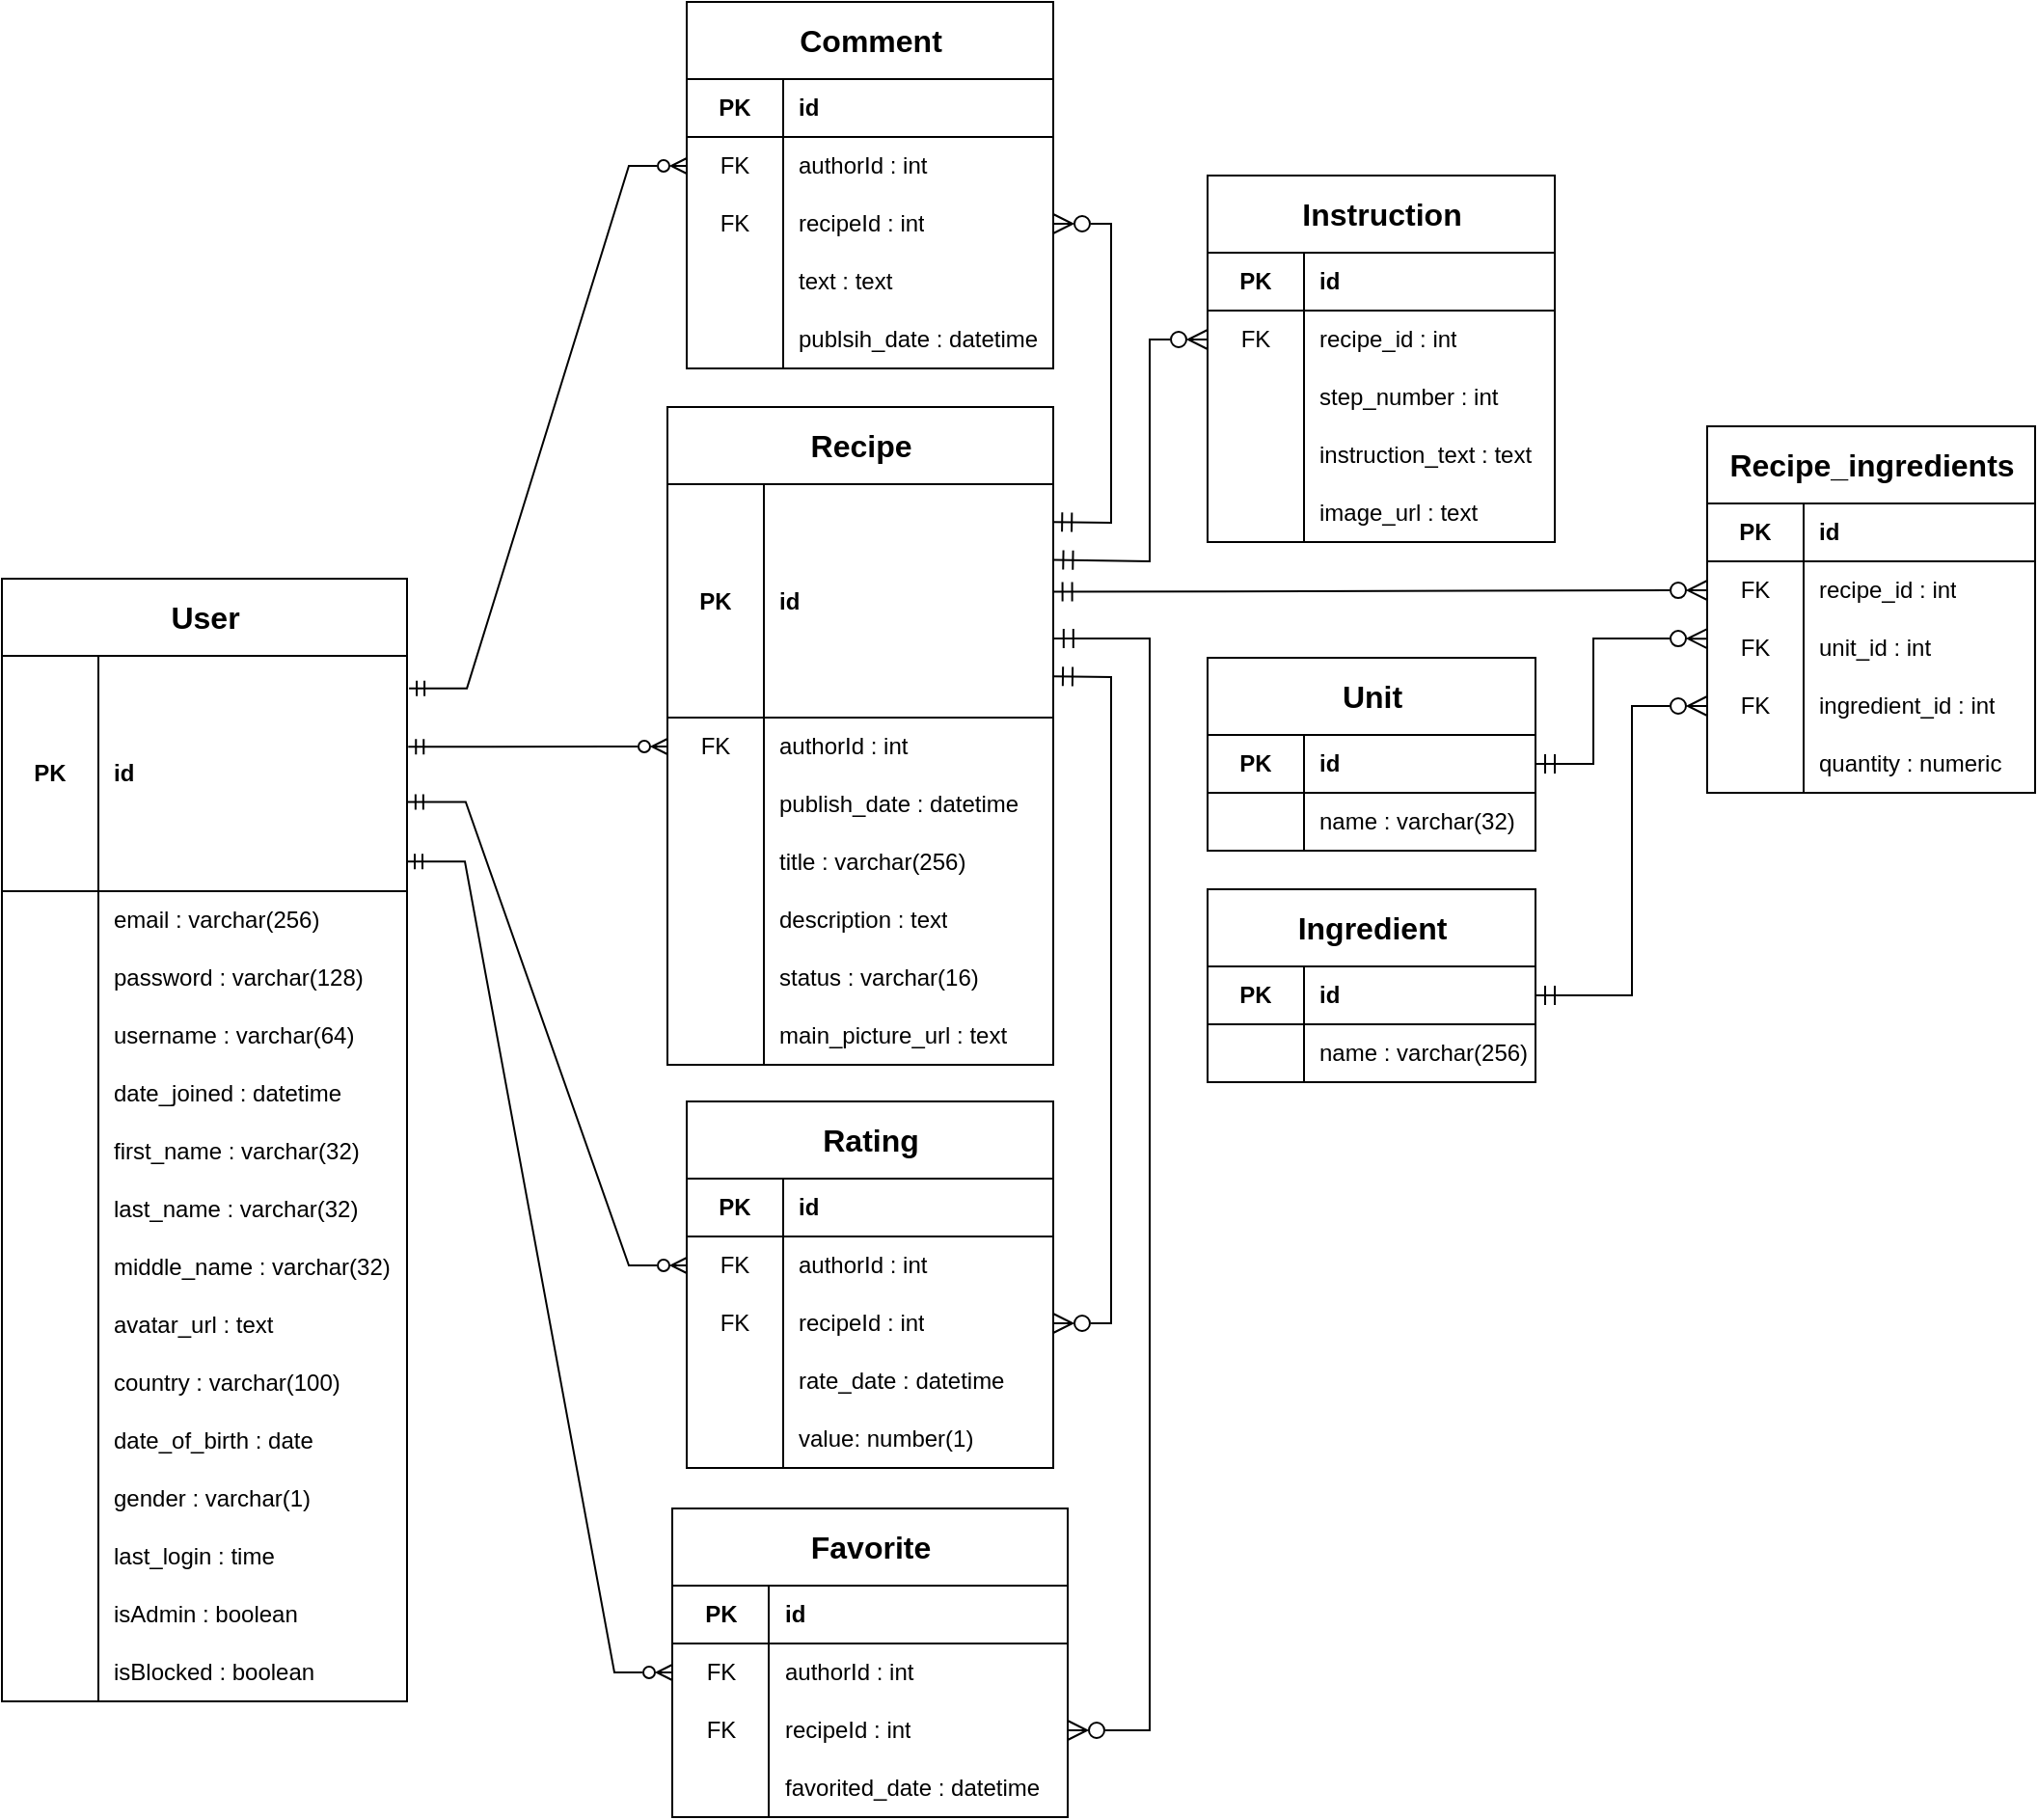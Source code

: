 <mxfile version="26.2.10">
  <diagram name="Страница — 1" id="_DSqrr9QV8Tku3tfvfb5">
    <mxGraphModel dx="1008" dy="708" grid="1" gridSize="10" guides="1" tooltips="1" connect="1" arrows="1" fold="1" page="1" pageScale="1" pageWidth="827" pageHeight="1169" math="0" shadow="0">
      <root>
        <mxCell id="0" />
        <mxCell id="1" parent="0" />
        <mxCell id="32Xj-hZrUHEVmKvsgexR-1" value="User" style="shape=table;startSize=40;container=1;collapsible=1;childLayout=tableLayout;fixedRows=1;rowLines=0;fontStyle=1;align=center;resizeLast=1;html=1;fontSize=16;" parent="1" vertex="1">
          <mxGeometry x="40" y="339" width="210" height="582" as="geometry" />
        </mxCell>
        <mxCell id="32Xj-hZrUHEVmKvsgexR-2" value="" style="shape=tableRow;horizontal=0;startSize=0;swimlaneHead=0;swimlaneBody=0;fillColor=none;collapsible=0;dropTarget=0;points=[[0,0.5],[1,0.5]];portConstraint=eastwest;top=0;left=0;right=0;bottom=1;" parent="32Xj-hZrUHEVmKvsgexR-1" vertex="1">
          <mxGeometry y="40" width="210" height="122" as="geometry" />
        </mxCell>
        <mxCell id="32Xj-hZrUHEVmKvsgexR-3" value="PK" style="shape=partialRectangle;connectable=0;fillColor=none;top=0;left=0;bottom=0;right=0;fontStyle=1;overflow=hidden;whiteSpace=wrap;html=1;" parent="32Xj-hZrUHEVmKvsgexR-2" vertex="1">
          <mxGeometry width="50" height="122" as="geometry">
            <mxRectangle width="50" height="122" as="alternateBounds" />
          </mxGeometry>
        </mxCell>
        <mxCell id="32Xj-hZrUHEVmKvsgexR-4" value="id" style="shape=partialRectangle;connectable=0;fillColor=none;top=0;left=0;bottom=0;right=0;align=left;spacingLeft=6;fontStyle=1;overflow=hidden;whiteSpace=wrap;html=1;" parent="32Xj-hZrUHEVmKvsgexR-2" vertex="1">
          <mxGeometry x="50" width="160" height="122" as="geometry">
            <mxRectangle width="160" height="122" as="alternateBounds" />
          </mxGeometry>
        </mxCell>
        <mxCell id="32Xj-hZrUHEVmKvsgexR-5" value="" style="shape=tableRow;horizontal=0;startSize=0;swimlaneHead=0;swimlaneBody=0;fillColor=none;collapsible=0;dropTarget=0;points=[[0,0.5],[1,0.5]];portConstraint=eastwest;top=0;left=0;right=0;bottom=0;" parent="32Xj-hZrUHEVmKvsgexR-1" vertex="1">
          <mxGeometry y="162" width="210" height="30" as="geometry" />
        </mxCell>
        <mxCell id="32Xj-hZrUHEVmKvsgexR-6" value="" style="shape=partialRectangle;connectable=0;fillColor=none;top=0;left=0;bottom=0;right=0;editable=1;overflow=hidden;whiteSpace=wrap;html=1;" parent="32Xj-hZrUHEVmKvsgexR-5" vertex="1">
          <mxGeometry width="50" height="30" as="geometry">
            <mxRectangle width="50" height="30" as="alternateBounds" />
          </mxGeometry>
        </mxCell>
        <mxCell id="32Xj-hZrUHEVmKvsgexR-7" value="email : varchar(256)" style="shape=partialRectangle;connectable=0;fillColor=none;top=0;left=0;bottom=0;right=0;align=left;spacingLeft=6;overflow=hidden;whiteSpace=wrap;html=1;" parent="32Xj-hZrUHEVmKvsgexR-5" vertex="1">
          <mxGeometry x="50" width="160" height="30" as="geometry">
            <mxRectangle width="160" height="30" as="alternateBounds" />
          </mxGeometry>
        </mxCell>
        <mxCell id="32Xj-hZrUHEVmKvsgexR-8" value="" style="shape=tableRow;horizontal=0;startSize=0;swimlaneHead=0;swimlaneBody=0;fillColor=none;collapsible=0;dropTarget=0;points=[[0,0.5],[1,0.5]];portConstraint=eastwest;top=0;left=0;right=0;bottom=0;" parent="32Xj-hZrUHEVmKvsgexR-1" vertex="1">
          <mxGeometry y="192" width="210" height="30" as="geometry" />
        </mxCell>
        <mxCell id="32Xj-hZrUHEVmKvsgexR-9" value="" style="shape=partialRectangle;connectable=0;fillColor=none;top=0;left=0;bottom=0;right=0;editable=1;overflow=hidden;whiteSpace=wrap;html=1;" parent="32Xj-hZrUHEVmKvsgexR-8" vertex="1">
          <mxGeometry width="50" height="30" as="geometry">
            <mxRectangle width="50" height="30" as="alternateBounds" />
          </mxGeometry>
        </mxCell>
        <mxCell id="32Xj-hZrUHEVmKvsgexR-10" value="password : varchar(128)" style="shape=partialRectangle;connectable=0;fillColor=none;top=0;left=0;bottom=0;right=0;align=left;spacingLeft=6;overflow=hidden;whiteSpace=wrap;html=1;" parent="32Xj-hZrUHEVmKvsgexR-8" vertex="1">
          <mxGeometry x="50" width="160" height="30" as="geometry">
            <mxRectangle width="160" height="30" as="alternateBounds" />
          </mxGeometry>
        </mxCell>
        <mxCell id="KiPtW-8cEFXROFm8Dks_-1" style="shape=tableRow;horizontal=0;startSize=0;swimlaneHead=0;swimlaneBody=0;fillColor=none;collapsible=0;dropTarget=0;points=[[0,0.5],[1,0.5]];portConstraint=eastwest;top=0;left=0;right=0;bottom=0;" parent="32Xj-hZrUHEVmKvsgexR-1" vertex="1">
          <mxGeometry y="222" width="210" height="30" as="geometry" />
        </mxCell>
        <mxCell id="KiPtW-8cEFXROFm8Dks_-2" style="shape=partialRectangle;connectable=0;fillColor=none;top=0;left=0;bottom=0;right=0;editable=1;overflow=hidden;whiteSpace=wrap;html=1;" parent="KiPtW-8cEFXROFm8Dks_-1" vertex="1">
          <mxGeometry width="50" height="30" as="geometry">
            <mxRectangle width="50" height="30" as="alternateBounds" />
          </mxGeometry>
        </mxCell>
        <mxCell id="KiPtW-8cEFXROFm8Dks_-3" value="username : varchar(64)" style="shape=partialRectangle;connectable=0;fillColor=none;top=0;left=0;bottom=0;right=0;align=left;spacingLeft=6;overflow=hidden;whiteSpace=wrap;html=1;" parent="KiPtW-8cEFXROFm8Dks_-1" vertex="1">
          <mxGeometry x="50" width="160" height="30" as="geometry">
            <mxRectangle width="160" height="30" as="alternateBounds" />
          </mxGeometry>
        </mxCell>
        <mxCell id="fhmSU6OcWdDp667leem5-102" style="shape=tableRow;horizontal=0;startSize=0;swimlaneHead=0;swimlaneBody=0;fillColor=none;collapsible=0;dropTarget=0;points=[[0,0.5],[1,0.5]];portConstraint=eastwest;top=0;left=0;right=0;bottom=0;" parent="32Xj-hZrUHEVmKvsgexR-1" vertex="1">
          <mxGeometry y="252" width="210" height="30" as="geometry" />
        </mxCell>
        <mxCell id="fhmSU6OcWdDp667leem5-103" style="shape=partialRectangle;connectable=0;fillColor=none;top=0;left=0;bottom=0;right=0;editable=1;overflow=hidden;whiteSpace=wrap;html=1;" parent="fhmSU6OcWdDp667leem5-102" vertex="1">
          <mxGeometry width="50" height="30" as="geometry">
            <mxRectangle width="50" height="30" as="alternateBounds" />
          </mxGeometry>
        </mxCell>
        <mxCell id="fhmSU6OcWdDp667leem5-104" value="date_joined : datetime" style="shape=partialRectangle;connectable=0;fillColor=none;top=0;left=0;bottom=0;right=0;align=left;spacingLeft=6;overflow=hidden;whiteSpace=wrap;html=1;" parent="fhmSU6OcWdDp667leem5-102" vertex="1">
          <mxGeometry x="50" width="160" height="30" as="geometry">
            <mxRectangle width="160" height="30" as="alternateBounds" />
          </mxGeometry>
        </mxCell>
        <mxCell id="fhmSU6OcWdDp667leem5-93" style="shape=tableRow;horizontal=0;startSize=0;swimlaneHead=0;swimlaneBody=0;fillColor=none;collapsible=0;dropTarget=0;points=[[0,0.5],[1,0.5]];portConstraint=eastwest;top=0;left=0;right=0;bottom=0;" parent="32Xj-hZrUHEVmKvsgexR-1" vertex="1">
          <mxGeometry y="282" width="210" height="30" as="geometry" />
        </mxCell>
        <mxCell id="fhmSU6OcWdDp667leem5-94" style="shape=partialRectangle;connectable=0;fillColor=none;top=0;left=0;bottom=0;right=0;editable=1;overflow=hidden;whiteSpace=wrap;html=1;" parent="fhmSU6OcWdDp667leem5-93" vertex="1">
          <mxGeometry width="50" height="30" as="geometry">
            <mxRectangle width="50" height="30" as="alternateBounds" />
          </mxGeometry>
        </mxCell>
        <mxCell id="fhmSU6OcWdDp667leem5-95" value="first_name : varchar(32)" style="shape=partialRectangle;connectable=0;fillColor=none;top=0;left=0;bottom=0;right=0;align=left;spacingLeft=6;overflow=hidden;whiteSpace=wrap;html=1;" parent="fhmSU6OcWdDp667leem5-93" vertex="1">
          <mxGeometry x="50" width="160" height="30" as="geometry">
            <mxRectangle width="160" height="30" as="alternateBounds" />
          </mxGeometry>
        </mxCell>
        <mxCell id="fhmSU6OcWdDp667leem5-99" style="shape=tableRow;horizontal=0;startSize=0;swimlaneHead=0;swimlaneBody=0;fillColor=none;collapsible=0;dropTarget=0;points=[[0,0.5],[1,0.5]];portConstraint=eastwest;top=0;left=0;right=0;bottom=0;" parent="32Xj-hZrUHEVmKvsgexR-1" vertex="1">
          <mxGeometry y="312" width="210" height="30" as="geometry" />
        </mxCell>
        <mxCell id="fhmSU6OcWdDp667leem5-100" style="shape=partialRectangle;connectable=0;fillColor=none;top=0;left=0;bottom=0;right=0;editable=1;overflow=hidden;whiteSpace=wrap;html=1;" parent="fhmSU6OcWdDp667leem5-99" vertex="1">
          <mxGeometry width="50" height="30" as="geometry">
            <mxRectangle width="50" height="30" as="alternateBounds" />
          </mxGeometry>
        </mxCell>
        <mxCell id="fhmSU6OcWdDp667leem5-101" value="last_name : varchar(32)" style="shape=partialRectangle;connectable=0;fillColor=none;top=0;left=0;bottom=0;right=0;align=left;spacingLeft=6;overflow=hidden;whiteSpace=wrap;html=1;" parent="fhmSU6OcWdDp667leem5-99" vertex="1">
          <mxGeometry x="50" width="160" height="30" as="geometry">
            <mxRectangle width="160" height="30" as="alternateBounds" />
          </mxGeometry>
        </mxCell>
        <mxCell id="fhmSU6OcWdDp667leem5-96" style="shape=tableRow;horizontal=0;startSize=0;swimlaneHead=0;swimlaneBody=0;fillColor=none;collapsible=0;dropTarget=0;points=[[0,0.5],[1,0.5]];portConstraint=eastwest;top=0;left=0;right=0;bottom=0;" parent="32Xj-hZrUHEVmKvsgexR-1" vertex="1">
          <mxGeometry y="342" width="210" height="30" as="geometry" />
        </mxCell>
        <mxCell id="fhmSU6OcWdDp667leem5-97" style="shape=partialRectangle;connectable=0;fillColor=none;top=0;left=0;bottom=0;right=0;editable=1;overflow=hidden;whiteSpace=wrap;html=1;" parent="fhmSU6OcWdDp667leem5-96" vertex="1">
          <mxGeometry width="50" height="30" as="geometry">
            <mxRectangle width="50" height="30" as="alternateBounds" />
          </mxGeometry>
        </mxCell>
        <mxCell id="fhmSU6OcWdDp667leem5-98" value="middle_name : varchar(32)" style="shape=partialRectangle;connectable=0;fillColor=none;top=0;left=0;bottom=0;right=0;align=left;spacingLeft=6;overflow=hidden;whiteSpace=wrap;html=1;" parent="fhmSU6OcWdDp667leem5-96" vertex="1">
          <mxGeometry x="50" width="160" height="30" as="geometry">
            <mxRectangle width="160" height="30" as="alternateBounds" />
          </mxGeometry>
        </mxCell>
        <mxCell id="fhmSU6OcWdDp667leem5-106" style="shape=tableRow;horizontal=0;startSize=0;swimlaneHead=0;swimlaneBody=0;fillColor=none;collapsible=0;dropTarget=0;points=[[0,0.5],[1,0.5]];portConstraint=eastwest;top=0;left=0;right=0;bottom=0;" parent="32Xj-hZrUHEVmKvsgexR-1" vertex="1">
          <mxGeometry y="372" width="210" height="30" as="geometry" />
        </mxCell>
        <mxCell id="fhmSU6OcWdDp667leem5-107" style="shape=partialRectangle;connectable=0;fillColor=none;top=0;left=0;bottom=0;right=0;editable=1;overflow=hidden;whiteSpace=wrap;html=1;" parent="fhmSU6OcWdDp667leem5-106" vertex="1">
          <mxGeometry width="50" height="30" as="geometry">
            <mxRectangle width="50" height="30" as="alternateBounds" />
          </mxGeometry>
        </mxCell>
        <mxCell id="fhmSU6OcWdDp667leem5-108" value="avatar_url : text" style="shape=partialRectangle;connectable=0;fillColor=none;top=0;left=0;bottom=0;right=0;align=left;spacingLeft=6;overflow=hidden;whiteSpace=wrap;html=1;" parent="fhmSU6OcWdDp667leem5-106" vertex="1">
          <mxGeometry x="50" width="160" height="30" as="geometry">
            <mxRectangle width="160" height="30" as="alternateBounds" />
          </mxGeometry>
        </mxCell>
        <mxCell id="zMufSU5f1b3oLlQL8or1-1" style="shape=tableRow;horizontal=0;startSize=0;swimlaneHead=0;swimlaneBody=0;fillColor=none;collapsible=0;dropTarget=0;points=[[0,0.5],[1,0.5]];portConstraint=eastwest;top=0;left=0;right=0;bottom=0;" vertex="1" parent="32Xj-hZrUHEVmKvsgexR-1">
          <mxGeometry y="402" width="210" height="30" as="geometry" />
        </mxCell>
        <mxCell id="zMufSU5f1b3oLlQL8or1-2" style="shape=partialRectangle;connectable=0;fillColor=none;top=0;left=0;bottom=0;right=0;editable=1;overflow=hidden;whiteSpace=wrap;html=1;" vertex="1" parent="zMufSU5f1b3oLlQL8or1-1">
          <mxGeometry width="50" height="30" as="geometry">
            <mxRectangle width="50" height="30" as="alternateBounds" />
          </mxGeometry>
        </mxCell>
        <mxCell id="zMufSU5f1b3oLlQL8or1-3" value="country : varchar(100)" style="shape=partialRectangle;connectable=0;fillColor=none;top=0;left=0;bottom=0;right=0;align=left;spacingLeft=6;overflow=hidden;whiteSpace=wrap;html=1;" vertex="1" parent="zMufSU5f1b3oLlQL8or1-1">
          <mxGeometry x="50" width="160" height="30" as="geometry">
            <mxRectangle width="160" height="30" as="alternateBounds" />
          </mxGeometry>
        </mxCell>
        <mxCell id="zMufSU5f1b3oLlQL8or1-4" style="shape=tableRow;horizontal=0;startSize=0;swimlaneHead=0;swimlaneBody=0;fillColor=none;collapsible=0;dropTarget=0;points=[[0,0.5],[1,0.5]];portConstraint=eastwest;top=0;left=0;right=0;bottom=0;" vertex="1" parent="32Xj-hZrUHEVmKvsgexR-1">
          <mxGeometry y="432" width="210" height="30" as="geometry" />
        </mxCell>
        <mxCell id="zMufSU5f1b3oLlQL8or1-5" style="shape=partialRectangle;connectable=0;fillColor=none;top=0;left=0;bottom=0;right=0;editable=1;overflow=hidden;whiteSpace=wrap;html=1;" vertex="1" parent="zMufSU5f1b3oLlQL8or1-4">
          <mxGeometry width="50" height="30" as="geometry">
            <mxRectangle width="50" height="30" as="alternateBounds" />
          </mxGeometry>
        </mxCell>
        <mxCell id="zMufSU5f1b3oLlQL8or1-6" value="date_of_birth : date" style="shape=partialRectangle;connectable=0;fillColor=none;top=0;left=0;bottom=0;right=0;align=left;spacingLeft=6;overflow=hidden;whiteSpace=wrap;html=1;" vertex="1" parent="zMufSU5f1b3oLlQL8or1-4">
          <mxGeometry x="50" width="160" height="30" as="geometry">
            <mxRectangle width="160" height="30" as="alternateBounds" />
          </mxGeometry>
        </mxCell>
        <mxCell id="zMufSU5f1b3oLlQL8or1-7" style="shape=tableRow;horizontal=0;startSize=0;swimlaneHead=0;swimlaneBody=0;fillColor=none;collapsible=0;dropTarget=0;points=[[0,0.5],[1,0.5]];portConstraint=eastwest;top=0;left=0;right=0;bottom=0;" vertex="1" parent="32Xj-hZrUHEVmKvsgexR-1">
          <mxGeometry y="462" width="210" height="30" as="geometry" />
        </mxCell>
        <mxCell id="zMufSU5f1b3oLlQL8or1-8" style="shape=partialRectangle;connectable=0;fillColor=none;top=0;left=0;bottom=0;right=0;editable=1;overflow=hidden;whiteSpace=wrap;html=1;" vertex="1" parent="zMufSU5f1b3oLlQL8or1-7">
          <mxGeometry width="50" height="30" as="geometry">
            <mxRectangle width="50" height="30" as="alternateBounds" />
          </mxGeometry>
        </mxCell>
        <mxCell id="zMufSU5f1b3oLlQL8or1-9" value="gender : varchar(1)" style="shape=partialRectangle;connectable=0;fillColor=none;top=0;left=0;bottom=0;right=0;align=left;spacingLeft=6;overflow=hidden;whiteSpace=wrap;html=1;" vertex="1" parent="zMufSU5f1b3oLlQL8or1-7">
          <mxGeometry x="50" width="160" height="30" as="geometry">
            <mxRectangle width="160" height="30" as="alternateBounds" />
          </mxGeometry>
        </mxCell>
        <mxCell id="zMufSU5f1b3oLlQL8or1-10" style="shape=tableRow;horizontal=0;startSize=0;swimlaneHead=0;swimlaneBody=0;fillColor=none;collapsible=0;dropTarget=0;points=[[0,0.5],[1,0.5]];portConstraint=eastwest;top=0;left=0;right=0;bottom=0;" vertex="1" parent="32Xj-hZrUHEVmKvsgexR-1">
          <mxGeometry y="492" width="210" height="30" as="geometry" />
        </mxCell>
        <mxCell id="zMufSU5f1b3oLlQL8or1-11" style="shape=partialRectangle;connectable=0;fillColor=none;top=0;left=0;bottom=0;right=0;editable=1;overflow=hidden;whiteSpace=wrap;html=1;" vertex="1" parent="zMufSU5f1b3oLlQL8or1-10">
          <mxGeometry width="50" height="30" as="geometry">
            <mxRectangle width="50" height="30" as="alternateBounds" />
          </mxGeometry>
        </mxCell>
        <mxCell id="zMufSU5f1b3oLlQL8or1-12" value="last_login : time" style="shape=partialRectangle;connectable=0;fillColor=none;top=0;left=0;bottom=0;right=0;align=left;spacingLeft=6;overflow=hidden;whiteSpace=wrap;html=1;" vertex="1" parent="zMufSU5f1b3oLlQL8or1-10">
          <mxGeometry x="50" width="160" height="30" as="geometry">
            <mxRectangle width="160" height="30" as="alternateBounds" />
          </mxGeometry>
        </mxCell>
        <mxCell id="32Xj-hZrUHEVmKvsgexR-11" value="" style="shape=tableRow;horizontal=0;startSize=0;swimlaneHead=0;swimlaneBody=0;fillColor=none;collapsible=0;dropTarget=0;points=[[0,0.5],[1,0.5]];portConstraint=eastwest;top=0;left=0;right=0;bottom=0;" parent="32Xj-hZrUHEVmKvsgexR-1" vertex="1">
          <mxGeometry y="522" width="210" height="30" as="geometry" />
        </mxCell>
        <mxCell id="32Xj-hZrUHEVmKvsgexR-12" value="" style="shape=partialRectangle;connectable=0;fillColor=none;top=0;left=0;bottom=0;right=0;editable=1;overflow=hidden;whiteSpace=wrap;html=1;" parent="32Xj-hZrUHEVmKvsgexR-11" vertex="1">
          <mxGeometry width="50" height="30" as="geometry">
            <mxRectangle width="50" height="30" as="alternateBounds" />
          </mxGeometry>
        </mxCell>
        <mxCell id="32Xj-hZrUHEVmKvsgexR-13" value="isAdmin : boolean" style="shape=partialRectangle;connectable=0;fillColor=none;top=0;left=0;bottom=0;right=0;align=left;spacingLeft=6;overflow=hidden;whiteSpace=wrap;html=1;" parent="32Xj-hZrUHEVmKvsgexR-11" vertex="1">
          <mxGeometry x="50" width="160" height="30" as="geometry">
            <mxRectangle width="160" height="30" as="alternateBounds" />
          </mxGeometry>
        </mxCell>
        <mxCell id="32Xj-hZrUHEVmKvsgexR-146" style="shape=tableRow;horizontal=0;startSize=0;swimlaneHead=0;swimlaneBody=0;fillColor=none;collapsible=0;dropTarget=0;points=[[0,0.5],[1,0.5]];portConstraint=eastwest;top=0;left=0;right=0;bottom=0;" parent="32Xj-hZrUHEVmKvsgexR-1" vertex="1">
          <mxGeometry y="552" width="210" height="30" as="geometry" />
        </mxCell>
        <mxCell id="32Xj-hZrUHEVmKvsgexR-147" style="shape=partialRectangle;connectable=0;fillColor=none;top=0;left=0;bottom=0;right=0;editable=1;overflow=hidden;whiteSpace=wrap;html=1;" parent="32Xj-hZrUHEVmKvsgexR-146" vertex="1">
          <mxGeometry width="50" height="30" as="geometry">
            <mxRectangle width="50" height="30" as="alternateBounds" />
          </mxGeometry>
        </mxCell>
        <mxCell id="32Xj-hZrUHEVmKvsgexR-148" value="isBlocked : boolean" style="shape=partialRectangle;connectable=0;fillColor=none;top=0;left=0;bottom=0;right=0;align=left;spacingLeft=6;overflow=hidden;whiteSpace=wrap;html=1;" parent="32Xj-hZrUHEVmKvsgexR-146" vertex="1">
          <mxGeometry x="50" width="160" height="30" as="geometry">
            <mxRectangle width="160" height="30" as="alternateBounds" />
          </mxGeometry>
        </mxCell>
        <mxCell id="32Xj-hZrUHEVmKvsgexR-27" value="Recipe" style="shape=table;startSize=40;container=1;collapsible=1;childLayout=tableLayout;fixedRows=1;rowLines=0;fontStyle=1;align=center;resizeLast=1;html=1;fontSize=16;" parent="1" vertex="1">
          <mxGeometry x="385" y="250" width="200" height="341" as="geometry">
            <mxRectangle x="350" y="40" width="90" height="40" as="alternateBounds" />
          </mxGeometry>
        </mxCell>
        <mxCell id="32Xj-hZrUHEVmKvsgexR-28" value="" style="shape=tableRow;horizontal=0;startSize=0;swimlaneHead=0;swimlaneBody=0;fillColor=none;collapsible=0;dropTarget=0;points=[[0,0.5],[1,0.5]];portConstraint=eastwest;top=0;left=0;right=0;bottom=1;" parent="32Xj-hZrUHEVmKvsgexR-27" vertex="1">
          <mxGeometry y="40" width="200" height="121" as="geometry" />
        </mxCell>
        <mxCell id="32Xj-hZrUHEVmKvsgexR-29" value="PK" style="shape=partialRectangle;connectable=0;fillColor=none;top=0;left=0;bottom=0;right=0;fontStyle=1;overflow=hidden;whiteSpace=wrap;html=1;" parent="32Xj-hZrUHEVmKvsgexR-28" vertex="1">
          <mxGeometry width="50" height="121" as="geometry">
            <mxRectangle width="50" height="121" as="alternateBounds" />
          </mxGeometry>
        </mxCell>
        <mxCell id="32Xj-hZrUHEVmKvsgexR-30" value="id" style="shape=partialRectangle;connectable=0;fillColor=none;top=0;left=0;bottom=0;right=0;align=left;spacingLeft=6;fontStyle=1;overflow=hidden;whiteSpace=wrap;html=1;" parent="32Xj-hZrUHEVmKvsgexR-28" vertex="1">
          <mxGeometry x="50" width="150" height="121" as="geometry">
            <mxRectangle width="150" height="121" as="alternateBounds" />
          </mxGeometry>
        </mxCell>
        <mxCell id="32Xj-hZrUHEVmKvsgexR-56" style="shape=tableRow;horizontal=0;startSize=0;swimlaneHead=0;swimlaneBody=0;fillColor=none;collapsible=0;dropTarget=0;points=[[0,0.5],[1,0.5]];portConstraint=eastwest;top=0;left=0;right=0;bottom=0;" parent="32Xj-hZrUHEVmKvsgexR-27" vertex="1">
          <mxGeometry y="161" width="200" height="30" as="geometry" />
        </mxCell>
        <mxCell id="32Xj-hZrUHEVmKvsgexR-57" value="FK" style="shape=partialRectangle;connectable=0;fillColor=none;top=0;left=0;bottom=0;right=0;editable=1;overflow=hidden;whiteSpace=wrap;html=1;" parent="32Xj-hZrUHEVmKvsgexR-56" vertex="1">
          <mxGeometry width="50" height="30" as="geometry">
            <mxRectangle width="50" height="30" as="alternateBounds" />
          </mxGeometry>
        </mxCell>
        <mxCell id="32Xj-hZrUHEVmKvsgexR-58" value="authorId : int" style="shape=partialRectangle;connectable=0;fillColor=none;top=0;left=0;bottom=0;right=0;align=left;spacingLeft=6;overflow=hidden;whiteSpace=wrap;html=1;" parent="32Xj-hZrUHEVmKvsgexR-56" vertex="1">
          <mxGeometry x="50" width="150" height="30" as="geometry">
            <mxRectangle width="150" height="30" as="alternateBounds" />
          </mxGeometry>
        </mxCell>
        <mxCell id="fhmSU6OcWdDp667leem5-56" style="shape=tableRow;horizontal=0;startSize=0;swimlaneHead=0;swimlaneBody=0;fillColor=none;collapsible=0;dropTarget=0;points=[[0,0.5],[1,0.5]];portConstraint=eastwest;top=0;left=0;right=0;bottom=0;" parent="32Xj-hZrUHEVmKvsgexR-27" vertex="1">
          <mxGeometry y="191" width="200" height="30" as="geometry" />
        </mxCell>
        <mxCell id="fhmSU6OcWdDp667leem5-57" style="shape=partialRectangle;connectable=0;fillColor=none;top=0;left=0;bottom=0;right=0;editable=1;overflow=hidden;whiteSpace=wrap;html=1;" parent="fhmSU6OcWdDp667leem5-56" vertex="1">
          <mxGeometry width="50" height="30" as="geometry">
            <mxRectangle width="50" height="30" as="alternateBounds" />
          </mxGeometry>
        </mxCell>
        <mxCell id="fhmSU6OcWdDp667leem5-58" value="publish_date : datetime" style="shape=partialRectangle;connectable=0;fillColor=none;top=0;left=0;bottom=0;right=0;align=left;spacingLeft=6;overflow=hidden;whiteSpace=wrap;html=1;" parent="fhmSU6OcWdDp667leem5-56" vertex="1">
          <mxGeometry x="50" width="150" height="30" as="geometry">
            <mxRectangle width="150" height="30" as="alternateBounds" />
          </mxGeometry>
        </mxCell>
        <mxCell id="32Xj-hZrUHEVmKvsgexR-31" value="" style="shape=tableRow;horizontal=0;startSize=0;swimlaneHead=0;swimlaneBody=0;fillColor=none;collapsible=0;dropTarget=0;points=[[0,0.5],[1,0.5]];portConstraint=eastwest;top=0;left=0;right=0;bottom=0;" parent="32Xj-hZrUHEVmKvsgexR-27" vertex="1">
          <mxGeometry y="221" width="200" height="30" as="geometry" />
        </mxCell>
        <mxCell id="32Xj-hZrUHEVmKvsgexR-32" value="" style="shape=partialRectangle;connectable=0;fillColor=none;top=0;left=0;bottom=0;right=0;editable=1;overflow=hidden;whiteSpace=wrap;html=1;" parent="32Xj-hZrUHEVmKvsgexR-31" vertex="1">
          <mxGeometry width="50" height="30" as="geometry">
            <mxRectangle width="50" height="30" as="alternateBounds" />
          </mxGeometry>
        </mxCell>
        <mxCell id="32Xj-hZrUHEVmKvsgexR-33" value="title : varchar(256)" style="shape=partialRectangle;connectable=0;fillColor=none;top=0;left=0;bottom=0;right=0;align=left;spacingLeft=6;overflow=hidden;whiteSpace=wrap;html=1;" parent="32Xj-hZrUHEVmKvsgexR-31" vertex="1">
          <mxGeometry x="50" width="150" height="30" as="geometry">
            <mxRectangle width="150" height="30" as="alternateBounds" />
          </mxGeometry>
        </mxCell>
        <mxCell id="32Xj-hZrUHEVmKvsgexR-34" value="" style="shape=tableRow;horizontal=0;startSize=0;swimlaneHead=0;swimlaneBody=0;fillColor=none;collapsible=0;dropTarget=0;points=[[0,0.5],[1,0.5]];portConstraint=eastwest;top=0;left=0;right=0;bottom=0;" parent="32Xj-hZrUHEVmKvsgexR-27" vertex="1">
          <mxGeometry y="251" width="200" height="30" as="geometry" />
        </mxCell>
        <mxCell id="32Xj-hZrUHEVmKvsgexR-35" value="" style="shape=partialRectangle;connectable=0;fillColor=none;top=0;left=0;bottom=0;right=0;editable=1;overflow=hidden;whiteSpace=wrap;html=1;" parent="32Xj-hZrUHEVmKvsgexR-34" vertex="1">
          <mxGeometry width="50" height="30" as="geometry">
            <mxRectangle width="50" height="30" as="alternateBounds" />
          </mxGeometry>
        </mxCell>
        <mxCell id="32Xj-hZrUHEVmKvsgexR-36" value="description : text" style="shape=partialRectangle;connectable=0;fillColor=none;top=0;left=0;bottom=0;right=0;align=left;spacingLeft=6;overflow=hidden;whiteSpace=wrap;html=1;" parent="32Xj-hZrUHEVmKvsgexR-34" vertex="1">
          <mxGeometry x="50" width="150" height="30" as="geometry">
            <mxRectangle width="150" height="30" as="alternateBounds" />
          </mxGeometry>
        </mxCell>
        <mxCell id="32Xj-hZrUHEVmKvsgexR-61" style="shape=tableRow;horizontal=0;startSize=0;swimlaneHead=0;swimlaneBody=0;fillColor=none;collapsible=0;dropTarget=0;points=[[0,0.5],[1,0.5]];portConstraint=eastwest;top=0;left=0;right=0;bottom=0;" parent="32Xj-hZrUHEVmKvsgexR-27" vertex="1">
          <mxGeometry y="281" width="200" height="30" as="geometry" />
        </mxCell>
        <mxCell id="32Xj-hZrUHEVmKvsgexR-62" style="shape=partialRectangle;connectable=0;fillColor=none;top=0;left=0;bottom=0;right=0;editable=1;overflow=hidden;whiteSpace=wrap;html=1;" parent="32Xj-hZrUHEVmKvsgexR-61" vertex="1">
          <mxGeometry width="50" height="30" as="geometry">
            <mxRectangle width="50" height="30" as="alternateBounds" />
          </mxGeometry>
        </mxCell>
        <mxCell id="32Xj-hZrUHEVmKvsgexR-63" value="status : varchar(16)" style="shape=partialRectangle;connectable=0;fillColor=none;top=0;left=0;bottom=0;right=0;align=left;spacingLeft=6;overflow=hidden;whiteSpace=wrap;html=1;" parent="32Xj-hZrUHEVmKvsgexR-61" vertex="1">
          <mxGeometry x="50" width="150" height="30" as="geometry">
            <mxRectangle width="150" height="30" as="alternateBounds" />
          </mxGeometry>
        </mxCell>
        <mxCell id="fhmSU6OcWdDp667leem5-66" style="shape=tableRow;horizontal=0;startSize=0;swimlaneHead=0;swimlaneBody=0;fillColor=none;collapsible=0;dropTarget=0;points=[[0,0.5],[1,0.5]];portConstraint=eastwest;top=0;left=0;right=0;bottom=0;" parent="32Xj-hZrUHEVmKvsgexR-27" vertex="1">
          <mxGeometry y="311" width="200" height="30" as="geometry" />
        </mxCell>
        <mxCell id="fhmSU6OcWdDp667leem5-67" style="shape=partialRectangle;connectable=0;fillColor=none;top=0;left=0;bottom=0;right=0;editable=1;overflow=hidden;whiteSpace=wrap;html=1;" parent="fhmSU6OcWdDp667leem5-66" vertex="1">
          <mxGeometry width="50" height="30" as="geometry">
            <mxRectangle width="50" height="30" as="alternateBounds" />
          </mxGeometry>
        </mxCell>
        <mxCell id="fhmSU6OcWdDp667leem5-68" value="main_picture_url : text" style="shape=partialRectangle;connectable=0;fillColor=none;top=0;left=0;bottom=0;right=0;align=left;spacingLeft=6;overflow=hidden;whiteSpace=wrap;html=1;" parent="fhmSU6OcWdDp667leem5-66" vertex="1">
          <mxGeometry x="50" width="150" height="30" as="geometry">
            <mxRectangle width="150" height="30" as="alternateBounds" />
          </mxGeometry>
        </mxCell>
        <mxCell id="32Xj-hZrUHEVmKvsgexR-60" value="" style="edgeStyle=entityRelationEdgeStyle;fontSize=12;html=1;endArrow=ERmandOne;startArrow=ERzeroToMany;rounded=0;exitX=0;exitY=0.5;exitDx=0;exitDy=0;entryX=1.003;entryY=0.386;entryDx=0;entryDy=0;startFill=0;endFill=0;entryPerimeter=0;" parent="1" source="32Xj-hZrUHEVmKvsgexR-56" target="32Xj-hZrUHEVmKvsgexR-2" edge="1">
          <mxGeometry width="100" height="100" relative="1" as="geometry">
            <mxPoint x="315" y="751" as="sourcePoint" />
            <mxPoint x="415" y="651" as="targetPoint" />
            <Array as="points">
              <mxPoint x="245" y="391" />
              <mxPoint x="235" y="391" />
            </Array>
          </mxGeometry>
        </mxCell>
        <mxCell id="32Xj-hZrUHEVmKvsgexR-64" value="Comment" style="shape=table;startSize=40;container=1;collapsible=1;childLayout=tableLayout;fixedRows=1;rowLines=0;fontStyle=1;align=center;resizeLast=1;html=1;fontSize=16;" parent="1" vertex="1">
          <mxGeometry x="395" y="40" width="190" height="190" as="geometry">
            <mxRectangle x="350" y="40" width="90" height="40" as="alternateBounds" />
          </mxGeometry>
        </mxCell>
        <mxCell id="32Xj-hZrUHEVmKvsgexR-65" value="" style="shape=tableRow;horizontal=0;startSize=0;swimlaneHead=0;swimlaneBody=0;fillColor=none;collapsible=0;dropTarget=0;points=[[0,0.5],[1,0.5]];portConstraint=eastwest;top=0;left=0;right=0;bottom=1;" parent="32Xj-hZrUHEVmKvsgexR-64" vertex="1">
          <mxGeometry y="40" width="190" height="30" as="geometry" />
        </mxCell>
        <mxCell id="32Xj-hZrUHEVmKvsgexR-66" value="PK" style="shape=partialRectangle;connectable=0;fillColor=none;top=0;left=0;bottom=0;right=0;fontStyle=1;overflow=hidden;whiteSpace=wrap;html=1;" parent="32Xj-hZrUHEVmKvsgexR-65" vertex="1">
          <mxGeometry width="50" height="30" as="geometry">
            <mxRectangle width="50" height="30" as="alternateBounds" />
          </mxGeometry>
        </mxCell>
        <mxCell id="32Xj-hZrUHEVmKvsgexR-67" value="id" style="shape=partialRectangle;connectable=0;fillColor=none;top=0;left=0;bottom=0;right=0;align=left;spacingLeft=6;fontStyle=1;overflow=hidden;whiteSpace=wrap;html=1;" parent="32Xj-hZrUHEVmKvsgexR-65" vertex="1">
          <mxGeometry x="50" width="140" height="30" as="geometry">
            <mxRectangle width="140" height="30" as="alternateBounds" />
          </mxGeometry>
        </mxCell>
        <mxCell id="32Xj-hZrUHEVmKvsgexR-77" style="shape=tableRow;horizontal=0;startSize=0;swimlaneHead=0;swimlaneBody=0;fillColor=none;collapsible=0;dropTarget=0;points=[[0,0.5],[1,0.5]];portConstraint=eastwest;top=0;left=0;right=0;bottom=0;" parent="32Xj-hZrUHEVmKvsgexR-64" vertex="1">
          <mxGeometry y="70" width="190" height="30" as="geometry" />
        </mxCell>
        <mxCell id="32Xj-hZrUHEVmKvsgexR-78" value="FK" style="shape=partialRectangle;connectable=0;fillColor=none;top=0;left=0;bottom=0;right=0;editable=1;overflow=hidden;whiteSpace=wrap;html=1;" parent="32Xj-hZrUHEVmKvsgexR-77" vertex="1">
          <mxGeometry width="50" height="30" as="geometry">
            <mxRectangle width="50" height="30" as="alternateBounds" />
          </mxGeometry>
        </mxCell>
        <mxCell id="32Xj-hZrUHEVmKvsgexR-79" value="authorId : int" style="shape=partialRectangle;connectable=0;fillColor=none;top=0;left=0;bottom=0;right=0;align=left;spacingLeft=6;overflow=hidden;whiteSpace=wrap;html=1;" parent="32Xj-hZrUHEVmKvsgexR-77" vertex="1">
          <mxGeometry x="50" width="140" height="30" as="geometry">
            <mxRectangle width="140" height="30" as="alternateBounds" />
          </mxGeometry>
        </mxCell>
        <mxCell id="32Xj-hZrUHEVmKvsgexR-71" value="" style="shape=tableRow;horizontal=0;startSize=0;swimlaneHead=0;swimlaneBody=0;fillColor=none;collapsible=0;dropTarget=0;points=[[0,0.5],[1,0.5]];portConstraint=eastwest;top=0;left=0;right=0;bottom=0;" parent="32Xj-hZrUHEVmKvsgexR-64" vertex="1">
          <mxGeometry y="100" width="190" height="30" as="geometry" />
        </mxCell>
        <mxCell id="32Xj-hZrUHEVmKvsgexR-72" value="FK" style="shape=partialRectangle;connectable=0;fillColor=none;top=0;left=0;bottom=0;right=0;editable=1;overflow=hidden;whiteSpace=wrap;html=1;" parent="32Xj-hZrUHEVmKvsgexR-71" vertex="1">
          <mxGeometry width="50" height="30" as="geometry">
            <mxRectangle width="50" height="30" as="alternateBounds" />
          </mxGeometry>
        </mxCell>
        <mxCell id="32Xj-hZrUHEVmKvsgexR-73" value="recipeId : int" style="shape=partialRectangle;connectable=0;fillColor=none;top=0;left=0;bottom=0;right=0;align=left;spacingLeft=6;overflow=hidden;whiteSpace=wrap;html=1;" parent="32Xj-hZrUHEVmKvsgexR-71" vertex="1">
          <mxGeometry x="50" width="140" height="30" as="geometry">
            <mxRectangle width="140" height="30" as="alternateBounds" />
          </mxGeometry>
        </mxCell>
        <mxCell id="32Xj-hZrUHEVmKvsgexR-68" value="" style="shape=tableRow;horizontal=0;startSize=0;swimlaneHead=0;swimlaneBody=0;fillColor=none;collapsible=0;dropTarget=0;points=[[0,0.5],[1,0.5]];portConstraint=eastwest;top=0;left=0;right=0;bottom=0;" parent="32Xj-hZrUHEVmKvsgexR-64" vertex="1">
          <mxGeometry y="130" width="190" height="30" as="geometry" />
        </mxCell>
        <mxCell id="32Xj-hZrUHEVmKvsgexR-69" value="" style="shape=partialRectangle;connectable=0;fillColor=none;top=0;left=0;bottom=0;right=0;editable=1;overflow=hidden;whiteSpace=wrap;html=1;" parent="32Xj-hZrUHEVmKvsgexR-68" vertex="1">
          <mxGeometry width="50" height="30" as="geometry">
            <mxRectangle width="50" height="30" as="alternateBounds" />
          </mxGeometry>
        </mxCell>
        <mxCell id="32Xj-hZrUHEVmKvsgexR-70" value="text : text" style="shape=partialRectangle;connectable=0;fillColor=none;top=0;left=0;bottom=0;right=0;align=left;spacingLeft=6;overflow=hidden;whiteSpace=wrap;html=1;" parent="32Xj-hZrUHEVmKvsgexR-68" vertex="1">
          <mxGeometry x="50" width="140" height="30" as="geometry">
            <mxRectangle width="140" height="30" as="alternateBounds" />
          </mxGeometry>
        </mxCell>
        <mxCell id="fhmSU6OcWdDp667leem5-63" style="shape=tableRow;horizontal=0;startSize=0;swimlaneHead=0;swimlaneBody=0;fillColor=none;collapsible=0;dropTarget=0;points=[[0,0.5],[1,0.5]];portConstraint=eastwest;top=0;left=0;right=0;bottom=0;" parent="32Xj-hZrUHEVmKvsgexR-64" vertex="1">
          <mxGeometry y="160" width="190" height="30" as="geometry" />
        </mxCell>
        <mxCell id="fhmSU6OcWdDp667leem5-64" style="shape=partialRectangle;connectable=0;fillColor=none;top=0;left=0;bottom=0;right=0;editable=1;overflow=hidden;whiteSpace=wrap;html=1;" parent="fhmSU6OcWdDp667leem5-63" vertex="1">
          <mxGeometry width="50" height="30" as="geometry">
            <mxRectangle width="50" height="30" as="alternateBounds" />
          </mxGeometry>
        </mxCell>
        <mxCell id="fhmSU6OcWdDp667leem5-65" value="publsih_date : datetime" style="shape=partialRectangle;connectable=0;fillColor=none;top=0;left=0;bottom=0;right=0;align=left;spacingLeft=6;overflow=hidden;whiteSpace=wrap;html=1;" parent="fhmSU6OcWdDp667leem5-63" vertex="1">
          <mxGeometry x="50" width="140" height="30" as="geometry">
            <mxRectangle width="140" height="30" as="alternateBounds" />
          </mxGeometry>
        </mxCell>
        <mxCell id="32Xj-hZrUHEVmKvsgexR-83" value="" style="edgeStyle=entityRelationEdgeStyle;fontSize=12;html=1;endArrow=ERmandOne;startArrow=ERzeroToMany;rounded=0;exitX=0;exitY=0.5;exitDx=0;exitDy=0;entryX=1.005;entryY=0.138;entryDx=0;entryDy=0;startFill=0;endFill=0;entryPerimeter=0;" parent="1" source="32Xj-hZrUHEVmKvsgexR-77" target="32Xj-hZrUHEVmKvsgexR-2" edge="1">
          <mxGeometry width="100" height="100" relative="1" as="geometry">
            <mxPoint x="355" y="756" as="sourcePoint" />
            <mxPoint x="235" y="405" as="targetPoint" />
            <Array as="points">
              <mxPoint x="255" y="401" />
              <mxPoint x="335" y="391" />
              <mxPoint x="325" y="391" />
              <mxPoint x="245" y="401" />
            </Array>
          </mxGeometry>
        </mxCell>
        <mxCell id="32Xj-hZrUHEVmKvsgexR-85" value="Rating" style="shape=table;startSize=40;container=1;collapsible=1;childLayout=tableLayout;fixedRows=1;rowLines=0;fontStyle=1;align=center;resizeLast=1;html=1;fontSize=16;" parent="1" vertex="1">
          <mxGeometry x="395" y="610" width="190" height="190" as="geometry">
            <mxRectangle x="350" y="40" width="90" height="40" as="alternateBounds" />
          </mxGeometry>
        </mxCell>
        <mxCell id="32Xj-hZrUHEVmKvsgexR-86" value="" style="shape=tableRow;horizontal=0;startSize=0;swimlaneHead=0;swimlaneBody=0;fillColor=none;collapsible=0;dropTarget=0;points=[[0,0.5],[1,0.5]];portConstraint=eastwest;top=0;left=0;right=0;bottom=1;" parent="32Xj-hZrUHEVmKvsgexR-85" vertex="1">
          <mxGeometry y="40" width="190" height="30" as="geometry" />
        </mxCell>
        <mxCell id="32Xj-hZrUHEVmKvsgexR-87" value="PK" style="shape=partialRectangle;connectable=0;fillColor=none;top=0;left=0;bottom=0;right=0;fontStyle=1;overflow=hidden;whiteSpace=wrap;html=1;" parent="32Xj-hZrUHEVmKvsgexR-86" vertex="1">
          <mxGeometry width="50" height="30" as="geometry">
            <mxRectangle width="50" height="30" as="alternateBounds" />
          </mxGeometry>
        </mxCell>
        <mxCell id="32Xj-hZrUHEVmKvsgexR-88" value="id" style="shape=partialRectangle;connectable=0;fillColor=none;top=0;left=0;bottom=0;right=0;align=left;spacingLeft=6;fontStyle=1;overflow=hidden;whiteSpace=wrap;html=1;" parent="32Xj-hZrUHEVmKvsgexR-86" vertex="1">
          <mxGeometry x="50" width="140" height="30" as="geometry">
            <mxRectangle width="140" height="30" as="alternateBounds" />
          </mxGeometry>
        </mxCell>
        <mxCell id="32Xj-hZrUHEVmKvsgexR-89" style="shape=tableRow;horizontal=0;startSize=0;swimlaneHead=0;swimlaneBody=0;fillColor=none;collapsible=0;dropTarget=0;points=[[0,0.5],[1,0.5]];portConstraint=eastwest;top=0;left=0;right=0;bottom=0;" parent="32Xj-hZrUHEVmKvsgexR-85" vertex="1">
          <mxGeometry y="70" width="190" height="30" as="geometry" />
        </mxCell>
        <mxCell id="32Xj-hZrUHEVmKvsgexR-90" value="FK" style="shape=partialRectangle;connectable=0;fillColor=none;top=0;left=0;bottom=0;right=0;editable=1;overflow=hidden;whiteSpace=wrap;html=1;" parent="32Xj-hZrUHEVmKvsgexR-89" vertex="1">
          <mxGeometry width="50" height="30" as="geometry">
            <mxRectangle width="50" height="30" as="alternateBounds" />
          </mxGeometry>
        </mxCell>
        <mxCell id="32Xj-hZrUHEVmKvsgexR-91" value="authorId : int" style="shape=partialRectangle;connectable=0;fillColor=none;top=0;left=0;bottom=0;right=0;align=left;spacingLeft=6;overflow=hidden;whiteSpace=wrap;html=1;" parent="32Xj-hZrUHEVmKvsgexR-89" vertex="1">
          <mxGeometry x="50" width="140" height="30" as="geometry">
            <mxRectangle width="140" height="30" as="alternateBounds" />
          </mxGeometry>
        </mxCell>
        <mxCell id="32Xj-hZrUHEVmKvsgexR-92" value="" style="shape=tableRow;horizontal=0;startSize=0;swimlaneHead=0;swimlaneBody=0;fillColor=none;collapsible=0;dropTarget=0;points=[[0,0.5],[1,0.5]];portConstraint=eastwest;top=0;left=0;right=0;bottom=0;" parent="32Xj-hZrUHEVmKvsgexR-85" vertex="1">
          <mxGeometry y="100" width="190" height="30" as="geometry" />
        </mxCell>
        <mxCell id="32Xj-hZrUHEVmKvsgexR-93" value="FK" style="shape=partialRectangle;connectable=0;fillColor=none;top=0;left=0;bottom=0;right=0;editable=1;overflow=hidden;whiteSpace=wrap;html=1;" parent="32Xj-hZrUHEVmKvsgexR-92" vertex="1">
          <mxGeometry width="50" height="30" as="geometry">
            <mxRectangle width="50" height="30" as="alternateBounds" />
          </mxGeometry>
        </mxCell>
        <mxCell id="32Xj-hZrUHEVmKvsgexR-94" value="recipeId : int" style="shape=partialRectangle;connectable=0;fillColor=none;top=0;left=0;bottom=0;right=0;align=left;spacingLeft=6;overflow=hidden;whiteSpace=wrap;html=1;" parent="32Xj-hZrUHEVmKvsgexR-92" vertex="1">
          <mxGeometry x="50" width="140" height="30" as="geometry">
            <mxRectangle width="140" height="30" as="alternateBounds" />
          </mxGeometry>
        </mxCell>
        <mxCell id="fhmSU6OcWdDp667leem5-112" style="shape=tableRow;horizontal=0;startSize=0;swimlaneHead=0;swimlaneBody=0;fillColor=none;collapsible=0;dropTarget=0;points=[[0,0.5],[1,0.5]];portConstraint=eastwest;top=0;left=0;right=0;bottom=0;" parent="32Xj-hZrUHEVmKvsgexR-85" vertex="1">
          <mxGeometry y="130" width="190" height="30" as="geometry" />
        </mxCell>
        <mxCell id="fhmSU6OcWdDp667leem5-113" style="shape=partialRectangle;connectable=0;fillColor=none;top=0;left=0;bottom=0;right=0;editable=1;overflow=hidden;whiteSpace=wrap;html=1;" parent="fhmSU6OcWdDp667leem5-112" vertex="1">
          <mxGeometry width="50" height="30" as="geometry">
            <mxRectangle width="50" height="30" as="alternateBounds" />
          </mxGeometry>
        </mxCell>
        <mxCell id="fhmSU6OcWdDp667leem5-114" value="rate_date : datetime" style="shape=partialRectangle;connectable=0;fillColor=none;top=0;left=0;bottom=0;right=0;align=left;spacingLeft=6;overflow=hidden;whiteSpace=wrap;html=1;" parent="fhmSU6OcWdDp667leem5-112" vertex="1">
          <mxGeometry x="50" width="140" height="30" as="geometry">
            <mxRectangle width="140" height="30" as="alternateBounds" />
          </mxGeometry>
        </mxCell>
        <mxCell id="32Xj-hZrUHEVmKvsgexR-95" value="" style="shape=tableRow;horizontal=0;startSize=0;swimlaneHead=0;swimlaneBody=0;fillColor=none;collapsible=0;dropTarget=0;points=[[0,0.5],[1,0.5]];portConstraint=eastwest;top=0;left=0;right=0;bottom=0;" parent="32Xj-hZrUHEVmKvsgexR-85" vertex="1">
          <mxGeometry y="160" width="190" height="30" as="geometry" />
        </mxCell>
        <mxCell id="32Xj-hZrUHEVmKvsgexR-96" value="" style="shape=partialRectangle;connectable=0;fillColor=none;top=0;left=0;bottom=0;right=0;editable=1;overflow=hidden;whiteSpace=wrap;html=1;" parent="32Xj-hZrUHEVmKvsgexR-95" vertex="1">
          <mxGeometry width="50" height="30" as="geometry">
            <mxRectangle width="50" height="30" as="alternateBounds" />
          </mxGeometry>
        </mxCell>
        <mxCell id="32Xj-hZrUHEVmKvsgexR-97" value="value: number(1)" style="shape=partialRectangle;connectable=0;fillColor=none;top=0;left=0;bottom=0;right=0;align=left;spacingLeft=6;overflow=hidden;whiteSpace=wrap;html=1;" parent="32Xj-hZrUHEVmKvsgexR-95" vertex="1">
          <mxGeometry x="50" width="140" height="30" as="geometry">
            <mxRectangle width="140" height="30" as="alternateBounds" />
          </mxGeometry>
        </mxCell>
        <mxCell id="32Xj-hZrUHEVmKvsgexR-98" value="" style="edgeStyle=entityRelationEdgeStyle;fontSize=12;html=1;endArrow=ERmandOne;startArrow=ERzeroToMany;rounded=0;exitX=0;exitY=0.5;exitDx=0;exitDy=0;entryX=1.002;entryY=0.621;entryDx=0;entryDy=0;startFill=0;endFill=0;entryPerimeter=0;" parent="1" source="32Xj-hZrUHEVmKvsgexR-89" target="32Xj-hZrUHEVmKvsgexR-2" edge="1">
          <mxGeometry width="100" height="100" relative="1" as="geometry">
            <mxPoint x="295" y="526" as="sourcePoint" />
            <mxPoint x="235" y="435" as="targetPoint" />
            <Array as="points">
              <mxPoint x="255" y="401" />
              <mxPoint x="245" y="401" />
            </Array>
          </mxGeometry>
        </mxCell>
        <mxCell id="32Xj-hZrUHEVmKvsgexR-102" value="" style="endArrow=ERmandOne;startArrow=ERzeroToMany;endFill=0;startFill=0;html=1;verticalAlign=bottom;labelBackgroundColor=none;strokeWidth=1;startSize=8;endSize=8;rounded=0;exitX=1;exitY=0.5;exitDx=0;exitDy=0;entryX=1;entryY=0.823;entryDx=0;entryDy=0;entryPerimeter=0;" parent="1" source="32Xj-hZrUHEVmKvsgexR-92" target="32Xj-hZrUHEVmKvsgexR-28" edge="1">
          <mxGeometry width="160" relative="1" as="geometry">
            <mxPoint x="725" y="709" as="sourcePoint" />
            <mxPoint x="585" y="332" as="targetPoint" />
            <Array as="points">
              <mxPoint x="615" y="725" />
              <mxPoint x="615" y="390" />
            </Array>
          </mxGeometry>
        </mxCell>
        <mxCell id="32Xj-hZrUHEVmKvsgexR-143" value="" style="edgeStyle=entityRelationEdgeStyle;fontSize=12;html=1;endArrow=ERmandOne;startArrow=ERzeroToMany;rounded=0;exitX=0;exitY=0.5;exitDx=0;exitDy=0;entryX=1;entryY=0.874;entryDx=0;entryDy=0;startFill=0;endFill=0;entryPerimeter=0;" parent="1" source="fhmSU6OcWdDp667leem5-84" target="32Xj-hZrUHEVmKvsgexR-2" edge="1">
          <mxGeometry width="100" height="100" relative="1" as="geometry">
            <mxPoint x="405" y="896" as="sourcePoint" />
            <mxPoint x="235" y="465" as="targetPoint" />
            <Array as="points">
              <mxPoint x="265" y="411" />
              <mxPoint x="385" y="701" />
              <mxPoint x="335" y="781" />
              <mxPoint x="335" y="721" />
              <mxPoint x="345" y="721" />
              <mxPoint x="345" y="621" />
              <mxPoint x="255" y="411" />
            </Array>
          </mxGeometry>
        </mxCell>
        <mxCell id="32Xj-hZrUHEVmKvsgexR-144" value="" style="endArrow=ERmandOne;startArrow=ERzeroToMany;endFill=0;startFill=0;html=1;verticalAlign=bottom;labelBackgroundColor=none;strokeWidth=1;startSize=8;endSize=8;rounded=0;exitX=1;exitY=0.5;exitDx=0;exitDy=0;entryX=1.002;entryY=0.661;entryDx=0;entryDy=0;entryPerimeter=0;" parent="1" source="fhmSU6OcWdDp667leem5-87" target="32Xj-hZrUHEVmKvsgexR-28" edge="1">
          <mxGeometry width="160" relative="1" as="geometry">
            <mxPoint x="575" y="935" as="sourcePoint" />
            <mxPoint x="595" y="445" as="targetPoint" />
            <Array as="points">
              <mxPoint x="635" y="936" />
              <mxPoint x="635" y="680" />
              <mxPoint x="635" y="370" />
            </Array>
          </mxGeometry>
        </mxCell>
        <mxCell id="32Xj-hZrUHEVmKvsgexR-145" value="" style="endArrow=ERmandOne;startArrow=ERzeroToMany;endFill=0;startFill=0;html=1;verticalAlign=bottom;labelBackgroundColor=none;strokeWidth=1;startSize=8;endSize=8;rounded=0;exitX=1;exitY=0.5;exitDx=0;exitDy=0;entryX=0.998;entryY=0.162;entryDx=0;entryDy=0;entryPerimeter=0;" parent="1" source="32Xj-hZrUHEVmKvsgexR-71" target="32Xj-hZrUHEVmKvsgexR-28" edge="1">
          <mxGeometry width="160" relative="1" as="geometry">
            <mxPoint x="595" y="765" as="sourcePoint" />
            <mxPoint x="595" y="444" as="targetPoint" />
            <Array as="points">
              <mxPoint x="615" y="155" />
              <mxPoint x="615" y="310" />
            </Array>
          </mxGeometry>
        </mxCell>
        <mxCell id="fhmSU6OcWdDp667leem5-1" value="Ingredient" style="shape=table;startSize=40;container=1;collapsible=1;childLayout=tableLayout;fixedRows=1;rowLines=0;fontStyle=1;align=center;resizeLast=1;html=1;fontSize=16;" parent="1" vertex="1">
          <mxGeometry x="665" y="500" width="170" height="100" as="geometry">
            <mxRectangle x="350" y="40" width="90" height="40" as="alternateBounds" />
          </mxGeometry>
        </mxCell>
        <mxCell id="fhmSU6OcWdDp667leem5-2" value="" style="shape=tableRow;horizontal=0;startSize=0;swimlaneHead=0;swimlaneBody=0;fillColor=none;collapsible=0;dropTarget=0;points=[[0,0.5],[1,0.5]];portConstraint=eastwest;top=0;left=0;right=0;bottom=1;" parent="fhmSU6OcWdDp667leem5-1" vertex="1">
          <mxGeometry y="40" width="170" height="30" as="geometry" />
        </mxCell>
        <mxCell id="fhmSU6OcWdDp667leem5-3" value="PK" style="shape=partialRectangle;connectable=0;fillColor=none;top=0;left=0;bottom=0;right=0;fontStyle=1;overflow=hidden;whiteSpace=wrap;html=1;" parent="fhmSU6OcWdDp667leem5-2" vertex="1">
          <mxGeometry width="50" height="30" as="geometry">
            <mxRectangle width="50" height="30" as="alternateBounds" />
          </mxGeometry>
        </mxCell>
        <mxCell id="fhmSU6OcWdDp667leem5-4" value="id" style="shape=partialRectangle;connectable=0;fillColor=none;top=0;left=0;bottom=0;right=0;align=left;spacingLeft=6;fontStyle=1;overflow=hidden;whiteSpace=wrap;html=1;" parent="fhmSU6OcWdDp667leem5-2" vertex="1">
          <mxGeometry x="50" width="120" height="30" as="geometry">
            <mxRectangle width="120" height="30" as="alternateBounds" />
          </mxGeometry>
        </mxCell>
        <mxCell id="fhmSU6OcWdDp667leem5-11" value="" style="shape=tableRow;horizontal=0;startSize=0;swimlaneHead=0;swimlaneBody=0;fillColor=none;collapsible=0;dropTarget=0;points=[[0,0.5],[1,0.5]];portConstraint=eastwest;top=0;left=0;right=0;bottom=0;" parent="fhmSU6OcWdDp667leem5-1" vertex="1">
          <mxGeometry y="70" width="170" height="30" as="geometry" />
        </mxCell>
        <mxCell id="fhmSU6OcWdDp667leem5-12" value="" style="shape=partialRectangle;connectable=0;fillColor=none;top=0;left=0;bottom=0;right=0;editable=1;overflow=hidden;whiteSpace=wrap;html=1;" parent="fhmSU6OcWdDp667leem5-11" vertex="1">
          <mxGeometry width="50" height="30" as="geometry">
            <mxRectangle width="50" height="30" as="alternateBounds" />
          </mxGeometry>
        </mxCell>
        <mxCell id="fhmSU6OcWdDp667leem5-13" value="name : varchar(256)" style="shape=partialRectangle;connectable=0;fillColor=none;top=0;left=0;bottom=0;right=0;align=left;spacingLeft=6;overflow=hidden;whiteSpace=wrap;html=1;" parent="fhmSU6OcWdDp667leem5-11" vertex="1">
          <mxGeometry x="50" width="120" height="30" as="geometry">
            <mxRectangle width="120" height="30" as="alternateBounds" />
          </mxGeometry>
        </mxCell>
        <mxCell id="fhmSU6OcWdDp667leem5-14" value="Unit" style="shape=table;startSize=40;container=1;collapsible=1;childLayout=tableLayout;fixedRows=1;rowLines=0;fontStyle=1;align=center;resizeLast=1;html=1;fontSize=16;" parent="1" vertex="1">
          <mxGeometry x="665" y="380" width="170" height="100" as="geometry">
            <mxRectangle x="350" y="40" width="90" height="40" as="alternateBounds" />
          </mxGeometry>
        </mxCell>
        <mxCell id="fhmSU6OcWdDp667leem5-15" value="" style="shape=tableRow;horizontal=0;startSize=0;swimlaneHead=0;swimlaneBody=0;fillColor=none;collapsible=0;dropTarget=0;points=[[0,0.5],[1,0.5]];portConstraint=eastwest;top=0;left=0;right=0;bottom=1;" parent="fhmSU6OcWdDp667leem5-14" vertex="1">
          <mxGeometry y="40" width="170" height="30" as="geometry" />
        </mxCell>
        <mxCell id="fhmSU6OcWdDp667leem5-16" value="PK" style="shape=partialRectangle;connectable=0;fillColor=none;top=0;left=0;bottom=0;right=0;fontStyle=1;overflow=hidden;whiteSpace=wrap;html=1;" parent="fhmSU6OcWdDp667leem5-15" vertex="1">
          <mxGeometry width="50" height="30" as="geometry">
            <mxRectangle width="50" height="30" as="alternateBounds" />
          </mxGeometry>
        </mxCell>
        <mxCell id="fhmSU6OcWdDp667leem5-17" value="id" style="shape=partialRectangle;connectable=0;fillColor=none;top=0;left=0;bottom=0;right=0;align=left;spacingLeft=6;fontStyle=1;overflow=hidden;whiteSpace=wrap;html=1;" parent="fhmSU6OcWdDp667leem5-15" vertex="1">
          <mxGeometry x="50" width="120" height="30" as="geometry">
            <mxRectangle width="120" height="30" as="alternateBounds" />
          </mxGeometry>
        </mxCell>
        <mxCell id="fhmSU6OcWdDp667leem5-18" value="" style="shape=tableRow;horizontal=0;startSize=0;swimlaneHead=0;swimlaneBody=0;fillColor=none;collapsible=0;dropTarget=0;points=[[0,0.5],[1,0.5]];portConstraint=eastwest;top=0;left=0;right=0;bottom=0;" parent="fhmSU6OcWdDp667leem5-14" vertex="1">
          <mxGeometry y="70" width="170" height="30" as="geometry" />
        </mxCell>
        <mxCell id="fhmSU6OcWdDp667leem5-19" value="" style="shape=partialRectangle;connectable=0;fillColor=none;top=0;left=0;bottom=0;right=0;editable=1;overflow=hidden;whiteSpace=wrap;html=1;" parent="fhmSU6OcWdDp667leem5-18" vertex="1">
          <mxGeometry width="50" height="30" as="geometry">
            <mxRectangle width="50" height="30" as="alternateBounds" />
          </mxGeometry>
        </mxCell>
        <mxCell id="fhmSU6OcWdDp667leem5-20" value="name : varchar(32)" style="shape=partialRectangle;connectable=0;fillColor=none;top=0;left=0;bottom=0;right=0;align=left;spacingLeft=6;overflow=hidden;whiteSpace=wrap;html=1;" parent="fhmSU6OcWdDp667leem5-18" vertex="1">
          <mxGeometry x="50" width="120" height="30" as="geometry">
            <mxRectangle width="120" height="30" as="alternateBounds" />
          </mxGeometry>
        </mxCell>
        <mxCell id="fhmSU6OcWdDp667leem5-21" value="Recipe_ingredients" style="shape=table;startSize=40;container=1;collapsible=1;childLayout=tableLayout;fixedRows=1;rowLines=0;fontStyle=1;align=center;resizeLast=1;html=1;fontSize=16;" parent="1" vertex="1">
          <mxGeometry x="924" y="260" width="170" height="190" as="geometry">
            <mxRectangle x="350" y="40" width="90" height="40" as="alternateBounds" />
          </mxGeometry>
        </mxCell>
        <mxCell id="fhmSU6OcWdDp667leem5-22" value="" style="shape=tableRow;horizontal=0;startSize=0;swimlaneHead=0;swimlaneBody=0;fillColor=none;collapsible=0;dropTarget=0;points=[[0,0.5],[1,0.5]];portConstraint=eastwest;top=0;left=0;right=0;bottom=1;" parent="fhmSU6OcWdDp667leem5-21" vertex="1">
          <mxGeometry y="40" width="170" height="30" as="geometry" />
        </mxCell>
        <mxCell id="fhmSU6OcWdDp667leem5-23" value="PK" style="shape=partialRectangle;connectable=0;fillColor=none;top=0;left=0;bottom=0;right=0;fontStyle=1;overflow=hidden;whiteSpace=wrap;html=1;" parent="fhmSU6OcWdDp667leem5-22" vertex="1">
          <mxGeometry width="50" height="30" as="geometry">
            <mxRectangle width="50" height="30" as="alternateBounds" />
          </mxGeometry>
        </mxCell>
        <mxCell id="fhmSU6OcWdDp667leem5-24" value="id" style="shape=partialRectangle;connectable=0;fillColor=none;top=0;left=0;bottom=0;right=0;align=left;spacingLeft=6;fontStyle=1;overflow=hidden;whiteSpace=wrap;html=1;" parent="fhmSU6OcWdDp667leem5-22" vertex="1">
          <mxGeometry x="50" width="120" height="30" as="geometry">
            <mxRectangle width="120" height="30" as="alternateBounds" />
          </mxGeometry>
        </mxCell>
        <mxCell id="fhmSU6OcWdDp667leem5-25" value="" style="shape=tableRow;horizontal=0;startSize=0;swimlaneHead=0;swimlaneBody=0;fillColor=none;collapsible=0;dropTarget=0;points=[[0,0.5],[1,0.5]];portConstraint=eastwest;top=0;left=0;right=0;bottom=0;" parent="fhmSU6OcWdDp667leem5-21" vertex="1">
          <mxGeometry y="70" width="170" height="30" as="geometry" />
        </mxCell>
        <mxCell id="fhmSU6OcWdDp667leem5-26" value="FK" style="shape=partialRectangle;connectable=0;fillColor=none;top=0;left=0;bottom=0;right=0;editable=1;overflow=hidden;whiteSpace=wrap;html=1;" parent="fhmSU6OcWdDp667leem5-25" vertex="1">
          <mxGeometry width="50" height="30" as="geometry">
            <mxRectangle width="50" height="30" as="alternateBounds" />
          </mxGeometry>
        </mxCell>
        <mxCell id="fhmSU6OcWdDp667leem5-27" value="recipe_id : int" style="shape=partialRectangle;connectable=0;fillColor=none;top=0;left=0;bottom=0;right=0;align=left;spacingLeft=6;overflow=hidden;whiteSpace=wrap;html=1;" parent="fhmSU6OcWdDp667leem5-25" vertex="1">
          <mxGeometry x="50" width="120" height="30" as="geometry">
            <mxRectangle width="120" height="30" as="alternateBounds" />
          </mxGeometry>
        </mxCell>
        <mxCell id="fhmSU6OcWdDp667leem5-28" style="shape=tableRow;horizontal=0;startSize=0;swimlaneHead=0;swimlaneBody=0;fillColor=none;collapsible=0;dropTarget=0;points=[[0,0.5],[1,0.5]];portConstraint=eastwest;top=0;left=0;right=0;bottom=0;" parent="fhmSU6OcWdDp667leem5-21" vertex="1">
          <mxGeometry y="100" width="170" height="30" as="geometry" />
        </mxCell>
        <mxCell id="fhmSU6OcWdDp667leem5-29" value="FK" style="shape=partialRectangle;connectable=0;fillColor=none;top=0;left=0;bottom=0;right=0;editable=1;overflow=hidden;whiteSpace=wrap;html=1;" parent="fhmSU6OcWdDp667leem5-28" vertex="1">
          <mxGeometry width="50" height="30" as="geometry">
            <mxRectangle width="50" height="30" as="alternateBounds" />
          </mxGeometry>
        </mxCell>
        <mxCell id="fhmSU6OcWdDp667leem5-30" value="unit_id : int" style="shape=partialRectangle;connectable=0;fillColor=none;top=0;left=0;bottom=0;right=0;align=left;spacingLeft=6;overflow=hidden;whiteSpace=wrap;html=1;" parent="fhmSU6OcWdDp667leem5-28" vertex="1">
          <mxGeometry x="50" width="120" height="30" as="geometry">
            <mxRectangle width="120" height="30" as="alternateBounds" />
          </mxGeometry>
        </mxCell>
        <mxCell id="fhmSU6OcWdDp667leem5-71" style="shape=tableRow;horizontal=0;startSize=0;swimlaneHead=0;swimlaneBody=0;fillColor=none;collapsible=0;dropTarget=0;points=[[0,0.5],[1,0.5]];portConstraint=eastwest;top=0;left=0;right=0;bottom=0;" parent="fhmSU6OcWdDp667leem5-21" vertex="1">
          <mxGeometry y="130" width="170" height="30" as="geometry" />
        </mxCell>
        <mxCell id="fhmSU6OcWdDp667leem5-72" value="FK" style="shape=partialRectangle;connectable=0;fillColor=none;top=0;left=0;bottom=0;right=0;editable=1;overflow=hidden;whiteSpace=wrap;html=1;" parent="fhmSU6OcWdDp667leem5-71" vertex="1">
          <mxGeometry width="50" height="30" as="geometry">
            <mxRectangle width="50" height="30" as="alternateBounds" />
          </mxGeometry>
        </mxCell>
        <mxCell id="fhmSU6OcWdDp667leem5-73" value="ingredient_id : int" style="shape=partialRectangle;connectable=0;fillColor=none;top=0;left=0;bottom=0;right=0;align=left;spacingLeft=6;overflow=hidden;whiteSpace=wrap;html=1;" parent="fhmSU6OcWdDp667leem5-71" vertex="1">
          <mxGeometry x="50" width="120" height="30" as="geometry">
            <mxRectangle width="120" height="30" as="alternateBounds" />
          </mxGeometry>
        </mxCell>
        <mxCell id="fhmSU6OcWdDp667leem5-31" style="shape=tableRow;horizontal=0;startSize=0;swimlaneHead=0;swimlaneBody=0;fillColor=none;collapsible=0;dropTarget=0;points=[[0,0.5],[1,0.5]];portConstraint=eastwest;top=0;left=0;right=0;bottom=0;" parent="fhmSU6OcWdDp667leem5-21" vertex="1">
          <mxGeometry y="160" width="170" height="30" as="geometry" />
        </mxCell>
        <mxCell id="fhmSU6OcWdDp667leem5-32" style="shape=partialRectangle;connectable=0;fillColor=none;top=0;left=0;bottom=0;right=0;editable=1;overflow=hidden;whiteSpace=wrap;html=1;" parent="fhmSU6OcWdDp667leem5-31" vertex="1">
          <mxGeometry width="50" height="30" as="geometry">
            <mxRectangle width="50" height="30" as="alternateBounds" />
          </mxGeometry>
        </mxCell>
        <mxCell id="fhmSU6OcWdDp667leem5-33" value="quantity : numeric" style="shape=partialRectangle;connectable=0;fillColor=none;top=0;left=0;bottom=0;right=0;align=left;spacingLeft=6;overflow=hidden;whiteSpace=wrap;html=1;" parent="fhmSU6OcWdDp667leem5-31" vertex="1">
          <mxGeometry x="50" width="120" height="30" as="geometry">
            <mxRectangle width="120" height="30" as="alternateBounds" />
          </mxGeometry>
        </mxCell>
        <mxCell id="fhmSU6OcWdDp667leem5-34" value="&lt;div&gt;&lt;span style=&quot;white-space: pre;&quot;&gt;Instruction&lt;/span&gt;&lt;/div&gt;" style="shape=table;startSize=40;container=1;collapsible=1;childLayout=tableLayout;fixedRows=1;rowLines=0;fontStyle=1;align=center;resizeLast=1;html=1;fontSize=16;" parent="1" vertex="1">
          <mxGeometry x="665" y="130" width="180" height="190" as="geometry">
            <mxRectangle x="350" y="40" width="90" height="40" as="alternateBounds" />
          </mxGeometry>
        </mxCell>
        <mxCell id="fhmSU6OcWdDp667leem5-35" value="" style="shape=tableRow;horizontal=0;startSize=0;swimlaneHead=0;swimlaneBody=0;fillColor=none;collapsible=0;dropTarget=0;points=[[0,0.5],[1,0.5]];portConstraint=eastwest;top=0;left=0;right=0;bottom=1;" parent="fhmSU6OcWdDp667leem5-34" vertex="1">
          <mxGeometry y="40" width="180" height="30" as="geometry" />
        </mxCell>
        <mxCell id="fhmSU6OcWdDp667leem5-36" value="PK" style="shape=partialRectangle;connectable=0;fillColor=none;top=0;left=0;bottom=0;right=0;fontStyle=1;overflow=hidden;whiteSpace=wrap;html=1;" parent="fhmSU6OcWdDp667leem5-35" vertex="1">
          <mxGeometry width="50" height="30" as="geometry">
            <mxRectangle width="50" height="30" as="alternateBounds" />
          </mxGeometry>
        </mxCell>
        <mxCell id="fhmSU6OcWdDp667leem5-37" value="id" style="shape=partialRectangle;connectable=0;fillColor=none;top=0;left=0;bottom=0;right=0;align=left;spacingLeft=6;fontStyle=1;overflow=hidden;whiteSpace=wrap;html=1;" parent="fhmSU6OcWdDp667leem5-35" vertex="1">
          <mxGeometry x="50" width="130" height="30" as="geometry">
            <mxRectangle width="130" height="30" as="alternateBounds" />
          </mxGeometry>
        </mxCell>
        <mxCell id="fhmSU6OcWdDp667leem5-38" value="" style="shape=tableRow;horizontal=0;startSize=0;swimlaneHead=0;swimlaneBody=0;fillColor=none;collapsible=0;dropTarget=0;points=[[0,0.5],[1,0.5]];portConstraint=eastwest;top=0;left=0;right=0;bottom=0;" parent="fhmSU6OcWdDp667leem5-34" vertex="1">
          <mxGeometry y="70" width="180" height="30" as="geometry" />
        </mxCell>
        <mxCell id="fhmSU6OcWdDp667leem5-39" value="FK" style="shape=partialRectangle;connectable=0;fillColor=none;top=0;left=0;bottom=0;right=0;editable=1;overflow=hidden;whiteSpace=wrap;html=1;" parent="fhmSU6OcWdDp667leem5-38" vertex="1">
          <mxGeometry width="50" height="30" as="geometry">
            <mxRectangle width="50" height="30" as="alternateBounds" />
          </mxGeometry>
        </mxCell>
        <mxCell id="fhmSU6OcWdDp667leem5-40" value="recipe_id : int" style="shape=partialRectangle;connectable=0;fillColor=none;top=0;left=0;bottom=0;right=0;align=left;spacingLeft=6;overflow=hidden;whiteSpace=wrap;html=1;" parent="fhmSU6OcWdDp667leem5-38" vertex="1">
          <mxGeometry x="50" width="130" height="30" as="geometry">
            <mxRectangle width="130" height="30" as="alternateBounds" />
          </mxGeometry>
        </mxCell>
        <mxCell id="fhmSU6OcWdDp667leem5-41" style="shape=tableRow;horizontal=0;startSize=0;swimlaneHead=0;swimlaneBody=0;fillColor=none;collapsible=0;dropTarget=0;points=[[0,0.5],[1,0.5]];portConstraint=eastwest;top=0;left=0;right=0;bottom=0;" parent="fhmSU6OcWdDp667leem5-34" vertex="1">
          <mxGeometry y="100" width="180" height="30" as="geometry" />
        </mxCell>
        <mxCell id="fhmSU6OcWdDp667leem5-42" value="" style="shape=partialRectangle;connectable=0;fillColor=none;top=0;left=0;bottom=0;right=0;editable=1;overflow=hidden;whiteSpace=wrap;html=1;" parent="fhmSU6OcWdDp667leem5-41" vertex="1">
          <mxGeometry width="50" height="30" as="geometry">
            <mxRectangle width="50" height="30" as="alternateBounds" />
          </mxGeometry>
        </mxCell>
        <mxCell id="fhmSU6OcWdDp667leem5-43" value="step_number : int" style="shape=partialRectangle;connectable=0;fillColor=none;top=0;left=0;bottom=0;right=0;align=left;spacingLeft=6;overflow=hidden;whiteSpace=wrap;html=1;" parent="fhmSU6OcWdDp667leem5-41" vertex="1">
          <mxGeometry x="50" width="130" height="30" as="geometry">
            <mxRectangle width="130" height="30" as="alternateBounds" />
          </mxGeometry>
        </mxCell>
        <mxCell id="fhmSU6OcWdDp667leem5-44" style="shape=tableRow;horizontal=0;startSize=0;swimlaneHead=0;swimlaneBody=0;fillColor=none;collapsible=0;dropTarget=0;points=[[0,0.5],[1,0.5]];portConstraint=eastwest;top=0;left=0;right=0;bottom=0;" parent="fhmSU6OcWdDp667leem5-34" vertex="1">
          <mxGeometry y="130" width="180" height="30" as="geometry" />
        </mxCell>
        <mxCell id="fhmSU6OcWdDp667leem5-45" style="shape=partialRectangle;connectable=0;fillColor=none;top=0;left=0;bottom=0;right=0;editable=1;overflow=hidden;whiteSpace=wrap;html=1;" parent="fhmSU6OcWdDp667leem5-44" vertex="1">
          <mxGeometry width="50" height="30" as="geometry">
            <mxRectangle width="50" height="30" as="alternateBounds" />
          </mxGeometry>
        </mxCell>
        <mxCell id="fhmSU6OcWdDp667leem5-46" value="instruction_text : text" style="shape=partialRectangle;connectable=0;fillColor=none;top=0;left=0;bottom=0;right=0;align=left;spacingLeft=6;overflow=hidden;whiteSpace=wrap;html=1;" parent="fhmSU6OcWdDp667leem5-44" vertex="1">
          <mxGeometry x="50" width="130" height="30" as="geometry">
            <mxRectangle width="130" height="30" as="alternateBounds" />
          </mxGeometry>
        </mxCell>
        <mxCell id="fhmSU6OcWdDp667leem5-47" style="shape=tableRow;horizontal=0;startSize=0;swimlaneHead=0;swimlaneBody=0;fillColor=none;collapsible=0;dropTarget=0;points=[[0,0.5],[1,0.5]];portConstraint=eastwest;top=0;left=0;right=0;bottom=0;" parent="fhmSU6OcWdDp667leem5-34" vertex="1">
          <mxGeometry y="160" width="180" height="30" as="geometry" />
        </mxCell>
        <mxCell id="fhmSU6OcWdDp667leem5-48" style="shape=partialRectangle;connectable=0;fillColor=none;top=0;left=0;bottom=0;right=0;editable=1;overflow=hidden;whiteSpace=wrap;html=1;" parent="fhmSU6OcWdDp667leem5-47" vertex="1">
          <mxGeometry width="50" height="30" as="geometry">
            <mxRectangle width="50" height="30" as="alternateBounds" />
          </mxGeometry>
        </mxCell>
        <mxCell id="fhmSU6OcWdDp667leem5-49" value="image_url : text" style="shape=partialRectangle;connectable=0;fillColor=none;top=0;left=0;bottom=0;right=0;align=left;spacingLeft=6;overflow=hidden;whiteSpace=wrap;html=1;" parent="fhmSU6OcWdDp667leem5-47" vertex="1">
          <mxGeometry x="50" width="130" height="30" as="geometry">
            <mxRectangle width="130" height="30" as="alternateBounds" />
          </mxGeometry>
        </mxCell>
        <mxCell id="fhmSU6OcWdDp667leem5-69" value="" style="endArrow=ERmandOne;startArrow=ERzeroToMany;endFill=0;startFill=0;html=1;verticalAlign=bottom;labelBackgroundColor=none;strokeWidth=1;startSize=8;endSize=8;rounded=0;exitX=0;exitY=0.5;exitDx=0;exitDy=0;entryX=0.999;entryY=0.461;entryDx=0;entryDy=0;entryPerimeter=0;" parent="1" source="fhmSU6OcWdDp667leem5-25" target="32Xj-hZrUHEVmKvsgexR-28" edge="1">
          <mxGeometry width="160" relative="1" as="geometry">
            <mxPoint x="595" y="165" as="sourcePoint" />
            <mxPoint x="595" y="320" as="targetPoint" />
            <Array as="points" />
          </mxGeometry>
        </mxCell>
        <mxCell id="fhmSU6OcWdDp667leem5-70" value="" style="endArrow=ERmandOne;startArrow=ERzeroToMany;endFill=0;startFill=0;html=1;verticalAlign=bottom;labelBackgroundColor=none;strokeWidth=1;startSize=8;endSize=8;rounded=0;exitX=0;exitY=0.336;exitDx=0;exitDy=0;exitPerimeter=0;entryX=1;entryY=0.5;entryDx=0;entryDy=0;" parent="1" source="fhmSU6OcWdDp667leem5-28" target="fhmSU6OcWdDp667leem5-15" edge="1">
          <mxGeometry width="160" relative="1" as="geometry">
            <mxPoint x="925" y="370" as="sourcePoint" />
            <mxPoint x="865" y="490" as="targetPoint" />
            <Array as="points">
              <mxPoint x="895" y="370" />
              <mxPoint x="865" y="370" />
              <mxPoint x="865" y="435" />
            </Array>
          </mxGeometry>
        </mxCell>
        <mxCell id="fhmSU6OcWdDp667leem5-74" value="" style="endArrow=ERmandOne;startArrow=ERzeroToMany;endFill=0;startFill=0;html=1;verticalAlign=bottom;labelBackgroundColor=none;strokeWidth=1;startSize=8;endSize=8;rounded=0;exitX=0;exitY=0.5;exitDx=0;exitDy=0;entryX=1;entryY=0.5;entryDx=0;entryDy=0;" parent="1" source="fhmSU6OcWdDp667leem5-71" target="fhmSU6OcWdDp667leem5-2" edge="1">
          <mxGeometry width="160" relative="1" as="geometry">
            <mxPoint x="934" y="380" as="sourcePoint" />
            <mxPoint x="845" y="445" as="targetPoint" />
            <Array as="points">
              <mxPoint x="885" y="405" />
              <mxPoint x="885" y="555" />
            </Array>
          </mxGeometry>
        </mxCell>
        <mxCell id="fhmSU6OcWdDp667leem5-75" value="" style="endArrow=ERmandOne;startArrow=ERzeroToMany;endFill=0;startFill=0;html=1;verticalAlign=bottom;labelBackgroundColor=none;strokeWidth=1;startSize=8;endSize=8;rounded=0;exitX=0;exitY=0.5;exitDx=0;exitDy=0;entryX=1.001;entryY=0.324;entryDx=0;entryDy=0;entryPerimeter=0;" parent="1" source="fhmSU6OcWdDp667leem5-38" target="32Xj-hZrUHEVmKvsgexR-28" edge="1">
          <mxGeometry width="160" relative="1" as="geometry">
            <mxPoint x="595" y="165" as="sourcePoint" />
            <mxPoint x="595" y="320" as="targetPoint" />
            <Array as="points">
              <mxPoint x="635" y="215" />
              <mxPoint x="635" y="330" />
            </Array>
          </mxGeometry>
        </mxCell>
        <mxCell id="fhmSU6OcWdDp667leem5-80" value="Favorite" style="shape=table;startSize=40;container=1;collapsible=1;childLayout=tableLayout;fixedRows=1;rowLines=0;fontStyle=1;align=center;resizeLast=1;html=1;fontSize=16;" parent="1" vertex="1">
          <mxGeometry x="387.5" y="821" width="205" height="160" as="geometry">
            <mxRectangle x="350" y="40" width="90" height="40" as="alternateBounds" />
          </mxGeometry>
        </mxCell>
        <mxCell id="fhmSU6OcWdDp667leem5-81" value="" style="shape=tableRow;horizontal=0;startSize=0;swimlaneHead=0;swimlaneBody=0;fillColor=none;collapsible=0;dropTarget=0;points=[[0,0.5],[1,0.5]];portConstraint=eastwest;top=0;left=0;right=0;bottom=1;" parent="fhmSU6OcWdDp667leem5-80" vertex="1">
          <mxGeometry y="40" width="205" height="30" as="geometry" />
        </mxCell>
        <mxCell id="fhmSU6OcWdDp667leem5-82" value="PK" style="shape=partialRectangle;connectable=0;fillColor=none;top=0;left=0;bottom=0;right=0;fontStyle=1;overflow=hidden;whiteSpace=wrap;html=1;" parent="fhmSU6OcWdDp667leem5-81" vertex="1">
          <mxGeometry width="50" height="30" as="geometry">
            <mxRectangle width="50" height="30" as="alternateBounds" />
          </mxGeometry>
        </mxCell>
        <mxCell id="fhmSU6OcWdDp667leem5-83" value="id" style="shape=partialRectangle;connectable=0;fillColor=none;top=0;left=0;bottom=0;right=0;align=left;spacingLeft=6;fontStyle=1;overflow=hidden;whiteSpace=wrap;html=1;" parent="fhmSU6OcWdDp667leem5-81" vertex="1">
          <mxGeometry x="50" width="155" height="30" as="geometry">
            <mxRectangle width="155" height="30" as="alternateBounds" />
          </mxGeometry>
        </mxCell>
        <mxCell id="fhmSU6OcWdDp667leem5-84" style="shape=tableRow;horizontal=0;startSize=0;swimlaneHead=0;swimlaneBody=0;fillColor=none;collapsible=0;dropTarget=0;points=[[0,0.5],[1,0.5]];portConstraint=eastwest;top=0;left=0;right=0;bottom=0;" parent="fhmSU6OcWdDp667leem5-80" vertex="1">
          <mxGeometry y="70" width="205" height="30" as="geometry" />
        </mxCell>
        <mxCell id="fhmSU6OcWdDp667leem5-85" value="FK" style="shape=partialRectangle;connectable=0;fillColor=none;top=0;left=0;bottom=0;right=0;editable=1;overflow=hidden;whiteSpace=wrap;html=1;" parent="fhmSU6OcWdDp667leem5-84" vertex="1">
          <mxGeometry width="50" height="30" as="geometry">
            <mxRectangle width="50" height="30" as="alternateBounds" />
          </mxGeometry>
        </mxCell>
        <mxCell id="fhmSU6OcWdDp667leem5-86" value="authorId : int" style="shape=partialRectangle;connectable=0;fillColor=none;top=0;left=0;bottom=0;right=0;align=left;spacingLeft=6;overflow=hidden;whiteSpace=wrap;html=1;" parent="fhmSU6OcWdDp667leem5-84" vertex="1">
          <mxGeometry x="50" width="155" height="30" as="geometry">
            <mxRectangle width="155" height="30" as="alternateBounds" />
          </mxGeometry>
        </mxCell>
        <mxCell id="fhmSU6OcWdDp667leem5-87" value="" style="shape=tableRow;horizontal=0;startSize=0;swimlaneHead=0;swimlaneBody=0;fillColor=none;collapsible=0;dropTarget=0;points=[[0,0.5],[1,0.5]];portConstraint=eastwest;top=0;left=0;right=0;bottom=0;" parent="fhmSU6OcWdDp667leem5-80" vertex="1">
          <mxGeometry y="100" width="205" height="30" as="geometry" />
        </mxCell>
        <mxCell id="fhmSU6OcWdDp667leem5-88" value="FK" style="shape=partialRectangle;connectable=0;fillColor=none;top=0;left=0;bottom=0;right=0;editable=1;overflow=hidden;whiteSpace=wrap;html=1;" parent="fhmSU6OcWdDp667leem5-87" vertex="1">
          <mxGeometry width="50" height="30" as="geometry">
            <mxRectangle width="50" height="30" as="alternateBounds" />
          </mxGeometry>
        </mxCell>
        <mxCell id="fhmSU6OcWdDp667leem5-89" value="recipeId : int" style="shape=partialRectangle;connectable=0;fillColor=none;top=0;left=0;bottom=0;right=0;align=left;spacingLeft=6;overflow=hidden;whiteSpace=wrap;html=1;" parent="fhmSU6OcWdDp667leem5-87" vertex="1">
          <mxGeometry x="50" width="155" height="30" as="geometry">
            <mxRectangle width="155" height="30" as="alternateBounds" />
          </mxGeometry>
        </mxCell>
        <mxCell id="fhmSU6OcWdDp667leem5-109" style="shape=tableRow;horizontal=0;startSize=0;swimlaneHead=0;swimlaneBody=0;fillColor=none;collapsible=0;dropTarget=0;points=[[0,0.5],[1,0.5]];portConstraint=eastwest;top=0;left=0;right=0;bottom=0;" parent="fhmSU6OcWdDp667leem5-80" vertex="1">
          <mxGeometry y="130" width="205" height="30" as="geometry" />
        </mxCell>
        <mxCell id="fhmSU6OcWdDp667leem5-110" style="shape=partialRectangle;connectable=0;fillColor=none;top=0;left=0;bottom=0;right=0;editable=1;overflow=hidden;whiteSpace=wrap;html=1;" parent="fhmSU6OcWdDp667leem5-109" vertex="1">
          <mxGeometry width="50" height="30" as="geometry">
            <mxRectangle width="50" height="30" as="alternateBounds" />
          </mxGeometry>
        </mxCell>
        <mxCell id="fhmSU6OcWdDp667leem5-111" value="favorited_date : datetime" style="shape=partialRectangle;connectable=0;fillColor=none;top=0;left=0;bottom=0;right=0;align=left;spacingLeft=6;overflow=hidden;whiteSpace=wrap;html=1;" parent="fhmSU6OcWdDp667leem5-109" vertex="1">
          <mxGeometry x="50" width="155" height="30" as="geometry">
            <mxRectangle width="155" height="30" as="alternateBounds" />
          </mxGeometry>
        </mxCell>
      </root>
    </mxGraphModel>
  </diagram>
</mxfile>
